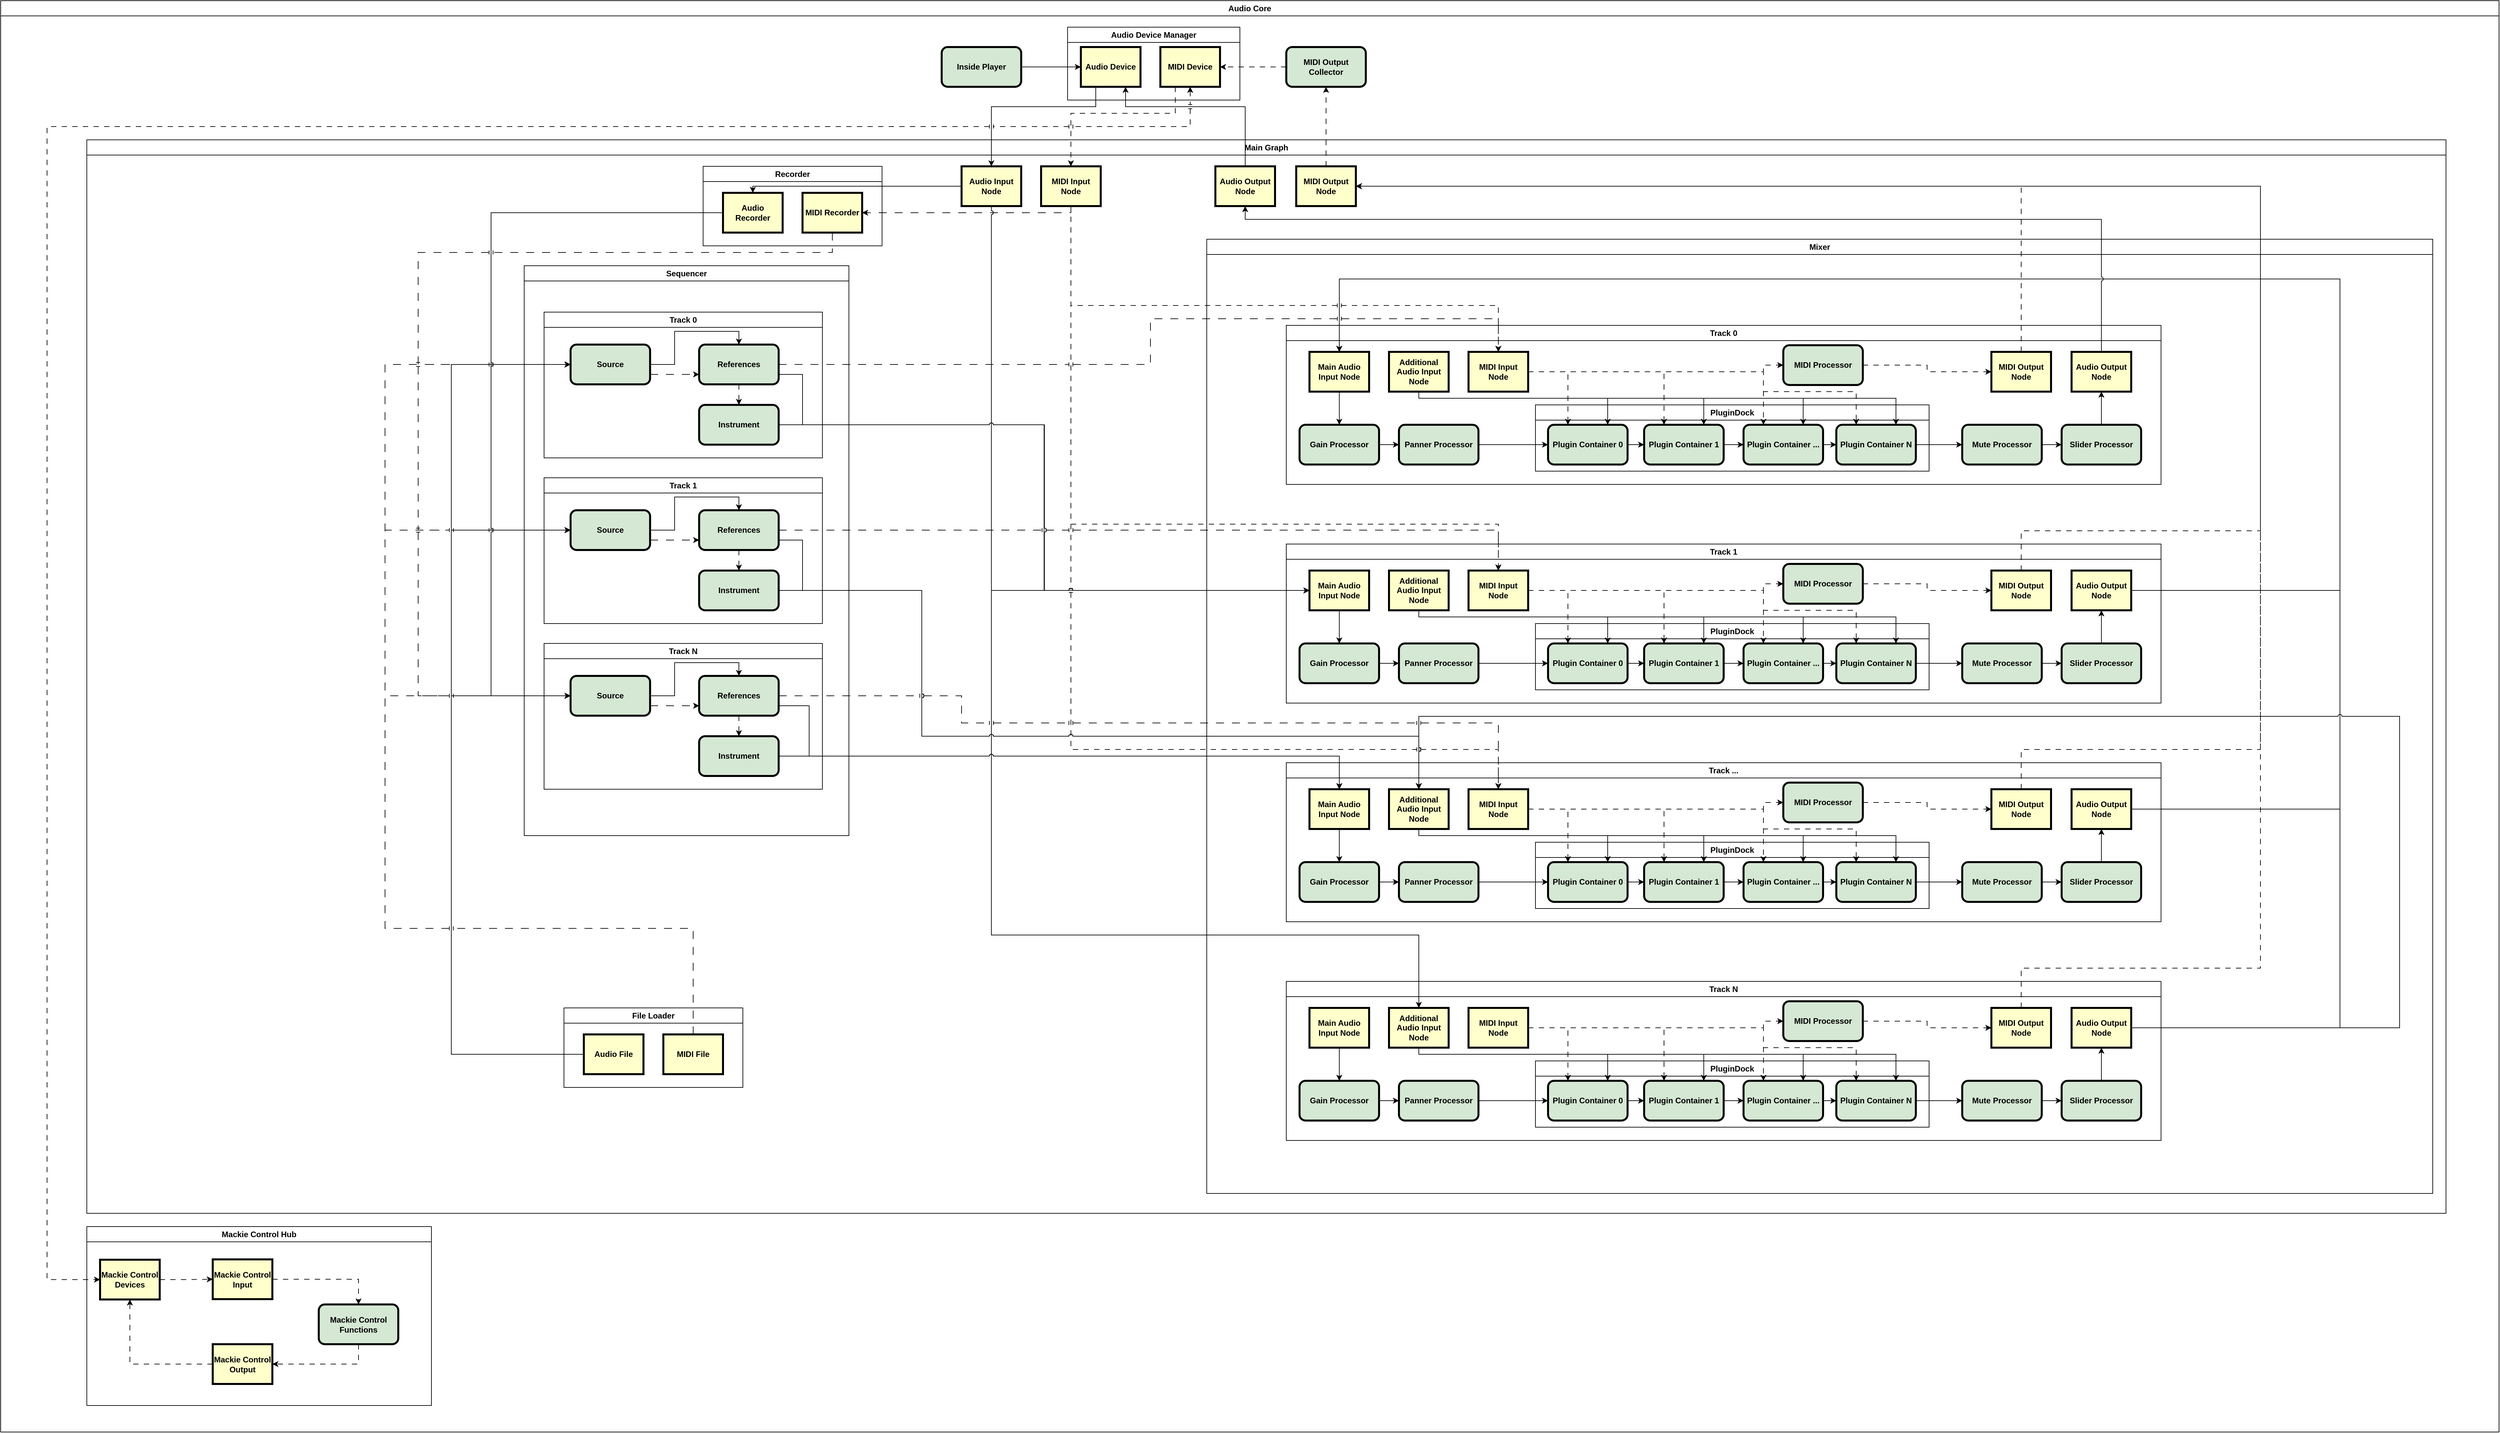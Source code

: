 <mxfile version="23.1.5" type="device">
  <diagram name="Page-1" id="c7558073-3199-34d8-9f00-42111426c3f3">
    <mxGraphModel dx="5923" dy="2090" grid="1" gridSize="10" guides="1" tooltips="0" connect="1" arrows="1" fold="1" page="1" pageScale="1" pageWidth="1169" pageHeight="827" background="none" math="0" shadow="0">
      <root>
        <mxCell id="0" />
        <mxCell id="1" parent="0" />
        <mxCell id="B831sHjpxB0_YLi8JM5m-102" value="Audio Core" style="swimlane;whiteSpace=wrap;html=1;" parent="1" vertex="1">
          <mxGeometry x="-1410" y="150" width="3770" height="2160" as="geometry" />
        </mxCell>
        <mxCell id="B831sHjpxB0_YLi8JM5m-99" value="Main Graph" style="swimlane;whiteSpace=wrap;html=1;" parent="B831sHjpxB0_YLi8JM5m-102" vertex="1">
          <mxGeometry x="130" y="210" width="3560" height="1620" as="geometry" />
        </mxCell>
        <mxCell id="AtWlIe7YsETMCQWezD30-1" value="Sequencer" style="swimlane;whiteSpace=wrap;html=1;" parent="B831sHjpxB0_YLi8JM5m-99" vertex="1">
          <mxGeometry x="660" y="190" width="490" height="860" as="geometry" />
        </mxCell>
        <mxCell id="AtWlIe7YsETMCQWezD30-7" value="Track 0" style="swimlane;whiteSpace=wrap;html=1;" parent="AtWlIe7YsETMCQWezD30-1" vertex="1">
          <mxGeometry x="30" y="70" width="420" height="220" as="geometry" />
        </mxCell>
        <mxCell id="SaHCoF11CytexbTxCCaV-13" style="edgeStyle=orthogonalEdgeStyle;rounded=0;orthogonalLoop=1;jettySize=auto;html=1;exitX=0.5;exitY=1;exitDx=0;exitDy=0;entryX=0.5;entryY=0;entryDx=0;entryDy=0;dashed=1;dashPattern=8 8;" edge="1" parent="AtWlIe7YsETMCQWezD30-7" source="AtWlIe7YsETMCQWezD30-8" target="SaHCoF11CytexbTxCCaV-12">
          <mxGeometry relative="1" as="geometry" />
        </mxCell>
        <mxCell id="AtWlIe7YsETMCQWezD30-8" value="References" style="rounded=1;whiteSpace=wrap;strokeWidth=3;fillColor=#d5e8d4;strokeColor=#000000;fontStyle=1" parent="AtWlIe7YsETMCQWezD30-7" vertex="1">
          <mxGeometry x="234" y="49" width="120" height="60" as="geometry" />
        </mxCell>
        <mxCell id="SaHCoF11CytexbTxCCaV-6" style="edgeStyle=orthogonalEdgeStyle;rounded=0;orthogonalLoop=1;jettySize=auto;html=1;entryX=0.5;entryY=0;entryDx=0;entryDy=0;" edge="1" parent="AtWlIe7YsETMCQWezD30-7" source="SaHCoF11CytexbTxCCaV-2" target="AtWlIe7YsETMCQWezD30-8">
          <mxGeometry relative="1" as="geometry" />
        </mxCell>
        <mxCell id="SaHCoF11CytexbTxCCaV-62" style="edgeStyle=orthogonalEdgeStyle;rounded=0;orthogonalLoop=1;jettySize=auto;html=1;exitX=1;exitY=0.75;exitDx=0;exitDy=0;entryX=0;entryY=0.75;entryDx=0;entryDy=0;dashed=1;dashPattern=12 12;" edge="1" parent="AtWlIe7YsETMCQWezD30-7" source="SaHCoF11CytexbTxCCaV-2" target="AtWlIe7YsETMCQWezD30-8">
          <mxGeometry relative="1" as="geometry" />
        </mxCell>
        <mxCell id="SaHCoF11CytexbTxCCaV-2" value="Source" style="rounded=1;whiteSpace=wrap;strokeWidth=3;fillColor=#d5e8d4;strokeColor=#000000;fontStyle=1" vertex="1" parent="AtWlIe7YsETMCQWezD30-7">
          <mxGeometry x="40" y="49" width="120" height="60" as="geometry" />
        </mxCell>
        <mxCell id="SaHCoF11CytexbTxCCaV-12" value="Instrument" style="rounded=1;whiteSpace=wrap;strokeWidth=3;fillColor=#d5e8d4;strokeColor=#000000;fontStyle=1" vertex="1" parent="AtWlIe7YsETMCQWezD30-7">
          <mxGeometry x="234" y="140" width="120" height="60" as="geometry" />
        </mxCell>
        <mxCell id="SaHCoF11CytexbTxCCaV-14" value="Track 1" style="swimlane;whiteSpace=wrap;html=1;" vertex="1" parent="AtWlIe7YsETMCQWezD30-1">
          <mxGeometry x="30" y="320" width="420" height="220" as="geometry" />
        </mxCell>
        <mxCell id="SaHCoF11CytexbTxCCaV-15" style="edgeStyle=orthogonalEdgeStyle;rounded=0;orthogonalLoop=1;jettySize=auto;html=1;exitX=0.5;exitY=1;exitDx=0;exitDy=0;entryX=0.5;entryY=0;entryDx=0;entryDy=0;dashed=1;dashPattern=8 8;" edge="1" parent="SaHCoF11CytexbTxCCaV-14" source="SaHCoF11CytexbTxCCaV-16" target="SaHCoF11CytexbTxCCaV-25">
          <mxGeometry relative="1" as="geometry" />
        </mxCell>
        <mxCell id="SaHCoF11CytexbTxCCaV-16" value="References" style="rounded=1;whiteSpace=wrap;strokeWidth=3;fillColor=#d5e8d4;strokeColor=#000000;fontStyle=1" vertex="1" parent="SaHCoF11CytexbTxCCaV-14">
          <mxGeometry x="234" y="49" width="120" height="60" as="geometry" />
        </mxCell>
        <mxCell id="SaHCoF11CytexbTxCCaV-20" style="edgeStyle=orthogonalEdgeStyle;rounded=0;orthogonalLoop=1;jettySize=auto;html=1;entryX=0.5;entryY=0;entryDx=0;entryDy=0;" edge="1" parent="SaHCoF11CytexbTxCCaV-14" source="SaHCoF11CytexbTxCCaV-24" target="SaHCoF11CytexbTxCCaV-16">
          <mxGeometry relative="1" as="geometry" />
        </mxCell>
        <mxCell id="SaHCoF11CytexbTxCCaV-63" style="edgeStyle=orthogonalEdgeStyle;rounded=0;orthogonalLoop=1;jettySize=auto;html=1;exitX=1;exitY=0.75;exitDx=0;exitDy=0;entryX=0;entryY=0.75;entryDx=0;entryDy=0;dashed=1;dashPattern=12 12;" edge="1" parent="SaHCoF11CytexbTxCCaV-14" source="SaHCoF11CytexbTxCCaV-24" target="SaHCoF11CytexbTxCCaV-16">
          <mxGeometry relative="1" as="geometry" />
        </mxCell>
        <mxCell id="SaHCoF11CytexbTxCCaV-24" value="Source" style="rounded=1;whiteSpace=wrap;strokeWidth=3;fillColor=#d5e8d4;strokeColor=#000000;fontStyle=1" vertex="1" parent="SaHCoF11CytexbTxCCaV-14">
          <mxGeometry x="40" y="49" width="120" height="60" as="geometry" />
        </mxCell>
        <mxCell id="SaHCoF11CytexbTxCCaV-25" value="Instrument" style="rounded=1;whiteSpace=wrap;strokeWidth=3;fillColor=#d5e8d4;strokeColor=#000000;fontStyle=1" vertex="1" parent="SaHCoF11CytexbTxCCaV-14">
          <mxGeometry x="234" y="140" width="120" height="60" as="geometry" />
        </mxCell>
        <mxCell id="SaHCoF11CytexbTxCCaV-26" value="Track N" style="swimlane;whiteSpace=wrap;html=1;" vertex="1" parent="AtWlIe7YsETMCQWezD30-1">
          <mxGeometry x="30" y="570" width="420" height="220" as="geometry" />
        </mxCell>
        <mxCell id="SaHCoF11CytexbTxCCaV-27" style="edgeStyle=orthogonalEdgeStyle;rounded=0;orthogonalLoop=1;jettySize=auto;html=1;exitX=0.5;exitY=1;exitDx=0;exitDy=0;entryX=0.5;entryY=0;entryDx=0;entryDy=0;dashed=1;dashPattern=8 8;" edge="1" parent="SaHCoF11CytexbTxCCaV-26" source="SaHCoF11CytexbTxCCaV-28" target="SaHCoF11CytexbTxCCaV-37">
          <mxGeometry relative="1" as="geometry" />
        </mxCell>
        <mxCell id="SaHCoF11CytexbTxCCaV-28" value="References" style="rounded=1;whiteSpace=wrap;strokeWidth=3;fillColor=#d5e8d4;strokeColor=#000000;fontStyle=1" vertex="1" parent="SaHCoF11CytexbTxCCaV-26">
          <mxGeometry x="234" y="49" width="120" height="60" as="geometry" />
        </mxCell>
        <mxCell id="SaHCoF11CytexbTxCCaV-32" style="edgeStyle=orthogonalEdgeStyle;rounded=0;orthogonalLoop=1;jettySize=auto;html=1;entryX=0.5;entryY=0;entryDx=0;entryDy=0;" edge="1" parent="SaHCoF11CytexbTxCCaV-26" source="SaHCoF11CytexbTxCCaV-36" target="SaHCoF11CytexbTxCCaV-28">
          <mxGeometry relative="1" as="geometry" />
        </mxCell>
        <mxCell id="SaHCoF11CytexbTxCCaV-64" style="edgeStyle=orthogonalEdgeStyle;rounded=0;orthogonalLoop=1;jettySize=auto;html=1;exitX=1;exitY=0.75;exitDx=0;exitDy=0;entryX=0;entryY=0.75;entryDx=0;entryDy=0;dashed=1;dashPattern=12 12;" edge="1" parent="SaHCoF11CytexbTxCCaV-26" source="SaHCoF11CytexbTxCCaV-36" target="SaHCoF11CytexbTxCCaV-28">
          <mxGeometry relative="1" as="geometry" />
        </mxCell>
        <mxCell id="SaHCoF11CytexbTxCCaV-36" value="Source" style="rounded=1;whiteSpace=wrap;strokeWidth=3;fillColor=#d5e8d4;strokeColor=#000000;fontStyle=1" vertex="1" parent="SaHCoF11CytexbTxCCaV-26">
          <mxGeometry x="40" y="49" width="120" height="60" as="geometry" />
        </mxCell>
        <mxCell id="SaHCoF11CytexbTxCCaV-37" value="Instrument" style="rounded=1;whiteSpace=wrap;strokeWidth=3;fillColor=#d5e8d4;strokeColor=#000000;fontStyle=1" vertex="1" parent="SaHCoF11CytexbTxCCaV-26">
          <mxGeometry x="234" y="140" width="120" height="60" as="geometry" />
        </mxCell>
        <mxCell id="AtWlIe7YsETMCQWezD30-74" value="File Loader" style="swimlane;whiteSpace=wrap;html=1;" parent="B831sHjpxB0_YLi8JM5m-99" vertex="1">
          <mxGeometry x="720" y="1310" width="270" height="120" as="geometry" />
        </mxCell>
        <mxCell id="AtWlIe7YsETMCQWezD30-75" value="Audio File" style="whiteSpace=wrap;align=center;verticalAlign=middle;fontStyle=1;strokeWidth=3;fillColor=#FFFFCC" parent="AtWlIe7YsETMCQWezD30-74" vertex="1">
          <mxGeometry x="30" y="40" width="90" height="60" as="geometry" />
        </mxCell>
        <mxCell id="AtWlIe7YsETMCQWezD30-76" value="MIDI File" style="whiteSpace=wrap;align=center;verticalAlign=middle;fontStyle=1;strokeWidth=3;fillColor=#FFFFCC" parent="AtWlIe7YsETMCQWezD30-74" vertex="1">
          <mxGeometry x="150" y="40" width="90" height="60" as="geometry" />
        </mxCell>
        <mxCell id="SaHCoF11CytexbTxCCaV-58" style="edgeStyle=orthogonalEdgeStyle;rounded=0;orthogonalLoop=1;jettySize=auto;html=1;entryX=0.5;entryY=0;entryDx=0;entryDy=0;" edge="1" parent="B831sHjpxB0_YLi8JM5m-99" source="B831sHjpxB0_YLi8JM5m-100" target="SaHCoF11CytexbTxCCaV-4">
          <mxGeometry relative="1" as="geometry">
            <Array as="points">
              <mxPoint x="1005" y="70" />
            </Array>
          </mxGeometry>
        </mxCell>
        <mxCell id="B831sHjpxB0_YLi8JM5m-100" value="Audio Input Node" style="whiteSpace=wrap;align=center;verticalAlign=middle;fontStyle=1;strokeWidth=3;fillColor=#FFFFCC" parent="B831sHjpxB0_YLi8JM5m-99" vertex="1">
          <mxGeometry x="1320" y="40" width="90" height="60" as="geometry" />
        </mxCell>
        <mxCell id="SaHCoF11CytexbTxCCaV-11" style="edgeStyle=orthogonalEdgeStyle;rounded=0;orthogonalLoop=1;jettySize=auto;html=1;entryX=1;entryY=0.5;entryDx=0;entryDy=0;dashed=1;dashPattern=12 12;jumpStyle=line;" edge="1" parent="B831sHjpxB0_YLi8JM5m-99" source="B831sHjpxB0_YLi8JM5m-101" target="SaHCoF11CytexbTxCCaV-5">
          <mxGeometry relative="1" as="geometry">
            <Array as="points">
              <mxPoint x="1485" y="110" />
              <mxPoint x="1170" y="110" />
            </Array>
          </mxGeometry>
        </mxCell>
        <mxCell id="B831sHjpxB0_YLi8JM5m-101" value="MIDI Input Node" style="whiteSpace=wrap;align=center;verticalAlign=middle;fontStyle=1;strokeWidth=3;fillColor=#FFFFCC" parent="B831sHjpxB0_YLi8JM5m-99" vertex="1">
          <mxGeometry x="1440" y="40" width="90" height="60" as="geometry" />
        </mxCell>
        <mxCell id="B831sHjpxB0_YLi8JM5m-108" value="Audio Output Node" style="whiteSpace=wrap;align=center;verticalAlign=middle;fontStyle=1;strokeWidth=3;fillColor=#FFFFCC" parent="B831sHjpxB0_YLi8JM5m-99" vertex="1">
          <mxGeometry x="1703" y="40" width="90" height="60" as="geometry" />
        </mxCell>
        <mxCell id="B831sHjpxB0_YLi8JM5m-184" value="MIDI Output Node" style="whiteSpace=wrap;align=center;verticalAlign=middle;fontStyle=1;strokeWidth=3;fillColor=#FFFFCC" parent="B831sHjpxB0_YLi8JM5m-99" vertex="1">
          <mxGeometry x="1825" y="40" width="90" height="60" as="geometry" />
        </mxCell>
        <mxCell id="SaHCoF11CytexbTxCCaV-3" value="Recorder" style="swimlane;whiteSpace=wrap;html=1;" vertex="1" parent="B831sHjpxB0_YLi8JM5m-99">
          <mxGeometry x="930" y="40" width="270" height="120" as="geometry" />
        </mxCell>
        <mxCell id="SaHCoF11CytexbTxCCaV-4" value="Audio Recorder" style="whiteSpace=wrap;align=center;verticalAlign=middle;fontStyle=1;strokeWidth=3;fillColor=#FFFFCC" vertex="1" parent="SaHCoF11CytexbTxCCaV-3">
          <mxGeometry x="30" y="40" width="90" height="60" as="geometry" />
        </mxCell>
        <mxCell id="SaHCoF11CytexbTxCCaV-5" value="MIDI Recorder" style="whiteSpace=wrap;align=center;verticalAlign=middle;fontStyle=1;strokeWidth=3;fillColor=#FFFFCC" vertex="1" parent="SaHCoF11CytexbTxCCaV-3">
          <mxGeometry x="150" y="40" width="90" height="60" as="geometry" />
        </mxCell>
        <mxCell id="SaHCoF11CytexbTxCCaV-38" style="edgeStyle=orthogonalEdgeStyle;rounded=0;orthogonalLoop=1;jettySize=auto;html=1;entryX=0;entryY=0.5;entryDx=0;entryDy=0;" edge="1" parent="B831sHjpxB0_YLi8JM5m-99" source="AtWlIe7YsETMCQWezD30-75" target="SaHCoF11CytexbTxCCaV-2">
          <mxGeometry relative="1" as="geometry">
            <Array as="points">
              <mxPoint x="550" y="1380" />
              <mxPoint x="550" y="339" />
            </Array>
          </mxGeometry>
        </mxCell>
        <mxCell id="SaHCoF11CytexbTxCCaV-39" style="edgeStyle=orthogonalEdgeStyle;rounded=0;orthogonalLoop=1;jettySize=auto;html=1;entryX=0;entryY=0.5;entryDx=0;entryDy=0;" edge="1" parent="B831sHjpxB0_YLi8JM5m-99" source="AtWlIe7YsETMCQWezD30-75" target="SaHCoF11CytexbTxCCaV-24">
          <mxGeometry relative="1" as="geometry">
            <Array as="points">
              <mxPoint x="550" y="1380" />
              <mxPoint x="550" y="589" />
            </Array>
          </mxGeometry>
        </mxCell>
        <mxCell id="SaHCoF11CytexbTxCCaV-40" style="edgeStyle=orthogonalEdgeStyle;rounded=0;orthogonalLoop=1;jettySize=auto;html=1;entryX=0;entryY=0.5;entryDx=0;entryDy=0;" edge="1" parent="B831sHjpxB0_YLi8JM5m-99" source="AtWlIe7YsETMCQWezD30-75" target="SaHCoF11CytexbTxCCaV-36">
          <mxGeometry relative="1" as="geometry">
            <Array as="points">
              <mxPoint x="550" y="1380" />
              <mxPoint x="550" y="839" />
            </Array>
          </mxGeometry>
        </mxCell>
        <mxCell id="SaHCoF11CytexbTxCCaV-41" style="edgeStyle=orthogonalEdgeStyle;rounded=0;orthogonalLoop=1;jettySize=auto;html=1;entryX=0;entryY=0.5;entryDx=0;entryDy=0;dashed=1;dashPattern=12 12;jumpStyle=line;" edge="1" parent="B831sHjpxB0_YLi8JM5m-99" source="AtWlIe7YsETMCQWezD30-76" target="SaHCoF11CytexbTxCCaV-2">
          <mxGeometry relative="1" as="geometry">
            <Array as="points">
              <mxPoint x="915" y="1190" />
              <mxPoint x="450" y="1190" />
              <mxPoint x="450" y="339" />
            </Array>
          </mxGeometry>
        </mxCell>
        <mxCell id="SaHCoF11CytexbTxCCaV-42" style="edgeStyle=orthogonalEdgeStyle;rounded=0;orthogonalLoop=1;jettySize=auto;html=1;exitX=0.5;exitY=0;exitDx=0;exitDy=0;entryX=0;entryY=0.5;entryDx=0;entryDy=0;dashed=1;dashPattern=12 12;jumpStyle=line;" edge="1" parent="B831sHjpxB0_YLi8JM5m-99" source="AtWlIe7YsETMCQWezD30-76" target="SaHCoF11CytexbTxCCaV-24">
          <mxGeometry relative="1" as="geometry">
            <Array as="points">
              <mxPoint x="915" y="1190" />
              <mxPoint x="450" y="1190" />
              <mxPoint x="450" y="589" />
            </Array>
          </mxGeometry>
        </mxCell>
        <mxCell id="SaHCoF11CytexbTxCCaV-43" style="edgeStyle=orthogonalEdgeStyle;rounded=0;orthogonalLoop=1;jettySize=auto;html=1;exitX=0.5;exitY=0;exitDx=0;exitDy=0;entryX=0;entryY=0.5;entryDx=0;entryDy=0;dashed=1;dashPattern=12 12;jumpStyle=line;" edge="1" parent="B831sHjpxB0_YLi8JM5m-99" source="AtWlIe7YsETMCQWezD30-76" target="SaHCoF11CytexbTxCCaV-36">
          <mxGeometry relative="1" as="geometry">
            <Array as="points">
              <mxPoint x="915" y="1190" />
              <mxPoint x="450" y="1190" />
              <mxPoint x="450" y="839" />
            </Array>
          </mxGeometry>
        </mxCell>
        <mxCell id="SaHCoF11CytexbTxCCaV-44" style="edgeStyle=orthogonalEdgeStyle;rounded=0;orthogonalLoop=1;jettySize=auto;html=1;exitX=0;exitY=0.5;exitDx=0;exitDy=0;entryX=0;entryY=0.5;entryDx=0;entryDy=0;" edge="1" parent="B831sHjpxB0_YLi8JM5m-99" source="SaHCoF11CytexbTxCCaV-4" target="SaHCoF11CytexbTxCCaV-2">
          <mxGeometry relative="1" as="geometry">
            <Array as="points">
              <mxPoint x="610" y="110" />
              <mxPoint x="610" y="339" />
            </Array>
          </mxGeometry>
        </mxCell>
        <mxCell id="SaHCoF11CytexbTxCCaV-45" style="edgeStyle=orthogonalEdgeStyle;rounded=0;orthogonalLoop=1;jettySize=auto;html=1;exitX=0;exitY=0.5;exitDx=0;exitDy=0;entryX=0;entryY=0.5;entryDx=0;entryDy=0;jumpStyle=arc;" edge="1" parent="B831sHjpxB0_YLi8JM5m-99" source="SaHCoF11CytexbTxCCaV-4" target="SaHCoF11CytexbTxCCaV-24">
          <mxGeometry relative="1" as="geometry">
            <Array as="points">
              <mxPoint x="610" y="110" />
              <mxPoint x="610" y="589" />
            </Array>
          </mxGeometry>
        </mxCell>
        <mxCell id="SaHCoF11CytexbTxCCaV-47" style="edgeStyle=orthogonalEdgeStyle;rounded=0;orthogonalLoop=1;jettySize=auto;html=1;exitX=0;exitY=0.5;exitDx=0;exitDy=0;entryX=0;entryY=0.5;entryDx=0;entryDy=0;jumpStyle=arc;" edge="1" parent="B831sHjpxB0_YLi8JM5m-99" source="SaHCoF11CytexbTxCCaV-4" target="SaHCoF11CytexbTxCCaV-36">
          <mxGeometry relative="1" as="geometry">
            <Array as="points">
              <mxPoint x="610" y="110" />
              <mxPoint x="610" y="839" />
            </Array>
          </mxGeometry>
        </mxCell>
        <mxCell id="SaHCoF11CytexbTxCCaV-48" style="edgeStyle=orthogonalEdgeStyle;rounded=0;orthogonalLoop=1;jettySize=auto;html=1;exitX=0.5;exitY=1;exitDx=0;exitDy=0;entryX=0;entryY=0.5;entryDx=0;entryDy=0;dashed=1;dashPattern=12 12;jumpStyle=line;" edge="1" parent="B831sHjpxB0_YLi8JM5m-99" source="SaHCoF11CytexbTxCCaV-5" target="SaHCoF11CytexbTxCCaV-2">
          <mxGeometry relative="1" as="geometry">
            <Array as="points">
              <mxPoint x="1125" y="170" />
              <mxPoint x="500" y="170" />
              <mxPoint x="500" y="339" />
            </Array>
          </mxGeometry>
        </mxCell>
        <mxCell id="SaHCoF11CytexbTxCCaV-49" style="edgeStyle=orthogonalEdgeStyle;rounded=0;orthogonalLoop=1;jettySize=auto;html=1;exitX=0.5;exitY=1;exitDx=0;exitDy=0;entryX=0;entryY=0.5;entryDx=0;entryDy=0;dashed=1;dashPattern=12 12;jumpStyle=line;" edge="1" parent="B831sHjpxB0_YLi8JM5m-99" source="SaHCoF11CytexbTxCCaV-5" target="SaHCoF11CytexbTxCCaV-24">
          <mxGeometry relative="1" as="geometry">
            <Array as="points">
              <mxPoint x="1125" y="170" />
              <mxPoint x="500" y="170" />
              <mxPoint x="500" y="589" />
            </Array>
          </mxGeometry>
        </mxCell>
        <mxCell id="SaHCoF11CytexbTxCCaV-50" style="edgeStyle=orthogonalEdgeStyle;rounded=0;orthogonalLoop=1;jettySize=auto;html=1;exitX=0.5;exitY=1;exitDx=0;exitDy=0;entryX=0;entryY=0.5;entryDx=0;entryDy=0;dashed=1;dashPattern=12 12;jumpStyle=line;" edge="1" parent="B831sHjpxB0_YLi8JM5m-99" source="SaHCoF11CytexbTxCCaV-5" target="SaHCoF11CytexbTxCCaV-36">
          <mxGeometry relative="1" as="geometry">
            <Array as="points">
              <mxPoint x="1125" y="170" />
              <mxPoint x="500" y="170" />
              <mxPoint x="500" y="839" />
            </Array>
          </mxGeometry>
        </mxCell>
        <mxCell id="B831sHjpxB0_YLi8JM5m-326" style="edgeStyle=orthogonalEdgeStyle;rounded=0;orthogonalLoop=1;jettySize=auto;html=1;entryX=0;entryY=0.5;entryDx=0;entryDy=0;jumpStyle=arc;" parent="B831sHjpxB0_YLi8JM5m-102" source="B831sHjpxB0_YLi8JM5m-100" target="B831sHjpxB0_YLi8JM5m-188" edge="1">
          <mxGeometry relative="1" as="geometry">
            <Array as="points">
              <mxPoint x="1495" y="890" />
            </Array>
          </mxGeometry>
        </mxCell>
        <mxCell id="B831sHjpxB0_YLi8JM5m-116" value="Mixer" style="swimlane;whiteSpace=wrap;html=1;" parent="B831sHjpxB0_YLi8JM5m-102" vertex="1">
          <mxGeometry x="1820" y="360" width="1850" height="1440" as="geometry" />
        </mxCell>
        <mxCell id="B831sHjpxB0_YLi8JM5m-129" value="Track 0" style="swimlane;whiteSpace=wrap;html=1;" parent="B831sHjpxB0_YLi8JM5m-116" vertex="1">
          <mxGeometry x="120" y="130" width="1320" height="240" as="geometry" />
        </mxCell>
        <mxCell id="B831sHjpxB0_YLi8JM5m-155" style="edgeStyle=orthogonalEdgeStyle;rounded=0;orthogonalLoop=1;jettySize=auto;html=1;entryX=0.5;entryY=0;entryDx=0;entryDy=0;" parent="B831sHjpxB0_YLi8JM5m-129" source="B831sHjpxB0_YLi8JM5m-130" target="B831sHjpxB0_YLi8JM5m-137" edge="1">
          <mxGeometry relative="1" as="geometry" />
        </mxCell>
        <mxCell id="B831sHjpxB0_YLi8JM5m-130" value="Main Audio Input Node" style="whiteSpace=wrap;align=center;verticalAlign=middle;fontStyle=1;strokeWidth=3;fillColor=#FFFFCC" parent="B831sHjpxB0_YLi8JM5m-129" vertex="1">
          <mxGeometry x="35" y="40" width="90" height="60" as="geometry" />
        </mxCell>
        <mxCell id="B831sHjpxB0_YLi8JM5m-169" style="edgeStyle=orthogonalEdgeStyle;rounded=0;orthogonalLoop=1;jettySize=auto;html=1;entryX=0;entryY=0.5;entryDx=0;entryDy=0;dashed=1;dashPattern=8 8;" parent="B831sHjpxB0_YLi8JM5m-129" source="B831sHjpxB0_YLi8JM5m-131" target="B831sHjpxB0_YLi8JM5m-168" edge="1">
          <mxGeometry relative="1" as="geometry">
            <Array as="points">
              <mxPoint x="720" y="70" />
              <mxPoint x="720" y="60" />
            </Array>
          </mxGeometry>
        </mxCell>
        <mxCell id="B831sHjpxB0_YLi8JM5m-131" value="MIDI Input Node" style="whiteSpace=wrap;align=center;verticalAlign=middle;fontStyle=1;strokeWidth=3;fillColor=#FFFFCC" parent="B831sHjpxB0_YLi8JM5m-129" vertex="1">
          <mxGeometry x="275" y="40" width="90" height="60" as="geometry" />
        </mxCell>
        <mxCell id="B831sHjpxB0_YLi8JM5m-132" value="Audio Output Node" style="whiteSpace=wrap;align=center;verticalAlign=middle;fontStyle=1;strokeWidth=3;fillColor=#FFFFCC" parent="B831sHjpxB0_YLi8JM5m-129" vertex="1">
          <mxGeometry x="1185" y="40" width="90" height="60" as="geometry" />
        </mxCell>
        <mxCell id="B831sHjpxB0_YLi8JM5m-133" value="MIDI Output Node" style="whiteSpace=wrap;align=center;verticalAlign=middle;fontStyle=1;strokeWidth=3;fillColor=#FFFFCC" parent="B831sHjpxB0_YLi8JM5m-129" vertex="1">
          <mxGeometry x="1064" y="40" width="90" height="60" as="geometry" />
        </mxCell>
        <mxCell id="B831sHjpxB0_YLi8JM5m-134" value="Additional Audio Input Node" style="whiteSpace=wrap;align=center;verticalAlign=middle;fontStyle=1;strokeWidth=3;fillColor=#FFFFCC" parent="B831sHjpxB0_YLi8JM5m-129" vertex="1">
          <mxGeometry x="155" y="40" width="90" height="60" as="geometry" />
        </mxCell>
        <mxCell id="B831sHjpxB0_YLi8JM5m-156" style="edgeStyle=orthogonalEdgeStyle;rounded=0;orthogonalLoop=1;jettySize=auto;html=1;entryX=0;entryY=0.5;entryDx=0;entryDy=0;" parent="B831sHjpxB0_YLi8JM5m-129" source="B831sHjpxB0_YLi8JM5m-137" target="B831sHjpxB0_YLi8JM5m-148" edge="1">
          <mxGeometry relative="1" as="geometry" />
        </mxCell>
        <mxCell id="B831sHjpxB0_YLi8JM5m-137" value="Gain Processor" style="rounded=1;whiteSpace=wrap;strokeWidth=3;fillColor=#d5e8d4;strokeColor=#000000;fontStyle=1" parent="B831sHjpxB0_YLi8JM5m-129" vertex="1">
          <mxGeometry x="20" y="150" width="120" height="60" as="geometry" />
        </mxCell>
        <mxCell id="B831sHjpxB0_YLi8JM5m-179" style="edgeStyle=orthogonalEdgeStyle;rounded=0;orthogonalLoop=1;jettySize=auto;html=1;entryX=0.5;entryY=1;entryDx=0;entryDy=0;" parent="B831sHjpxB0_YLi8JM5m-129" source="B831sHjpxB0_YLi8JM5m-139" target="B831sHjpxB0_YLi8JM5m-132" edge="1">
          <mxGeometry relative="1" as="geometry" />
        </mxCell>
        <mxCell id="B831sHjpxB0_YLi8JM5m-139" value="Slider Processor" style="rounded=1;whiteSpace=wrap;strokeWidth=3;fillColor=#d5e8d4;strokeColor=#000000;fontStyle=1" parent="B831sHjpxB0_YLi8JM5m-129" vertex="1">
          <mxGeometry x="1170" y="150" width="120" height="60" as="geometry" />
        </mxCell>
        <mxCell id="B831sHjpxB0_YLi8JM5m-157" style="edgeStyle=orthogonalEdgeStyle;rounded=0;orthogonalLoop=1;jettySize=auto;html=1;entryX=0;entryY=0.5;entryDx=0;entryDy=0;" parent="B831sHjpxB0_YLi8JM5m-129" source="B831sHjpxB0_YLi8JM5m-148" target="B831sHjpxB0_YLi8JM5m-151" edge="1">
          <mxGeometry relative="1" as="geometry" />
        </mxCell>
        <mxCell id="B831sHjpxB0_YLi8JM5m-148" value="Panner Processor" style="rounded=1;whiteSpace=wrap;strokeWidth=3;fillColor=#d5e8d4;strokeColor=#000000;fontStyle=1" parent="B831sHjpxB0_YLi8JM5m-129" vertex="1">
          <mxGeometry x="170" y="150" width="120" height="60" as="geometry" />
        </mxCell>
        <mxCell id="B831sHjpxB0_YLi8JM5m-162" style="edgeStyle=orthogonalEdgeStyle;rounded=0;orthogonalLoop=1;jettySize=auto;html=1;entryX=0;entryY=0.5;entryDx=0;entryDy=0;" parent="B831sHjpxB0_YLi8JM5m-129" source="B831sHjpxB0_YLi8JM5m-149" target="B831sHjpxB0_YLi8JM5m-139" edge="1">
          <mxGeometry relative="1" as="geometry" />
        </mxCell>
        <mxCell id="B831sHjpxB0_YLi8JM5m-149" value="Mute Processor" style="rounded=1;whiteSpace=wrap;strokeWidth=3;fillColor=#d5e8d4;strokeColor=#000000;fontStyle=1" parent="B831sHjpxB0_YLi8JM5m-129" vertex="1">
          <mxGeometry x="1020" y="150" width="120" height="60" as="geometry" />
        </mxCell>
        <mxCell id="B831sHjpxB0_YLi8JM5m-150" value="PluginDock" style="swimlane;whiteSpace=wrap;html=1;" parent="B831sHjpxB0_YLi8JM5m-129" vertex="1">
          <mxGeometry x="376" y="120" width="594" height="100" as="geometry" />
        </mxCell>
        <mxCell id="B831sHjpxB0_YLi8JM5m-158" style="edgeStyle=orthogonalEdgeStyle;rounded=0;orthogonalLoop=1;jettySize=auto;html=1;entryX=0;entryY=0.5;entryDx=0;entryDy=0;" parent="B831sHjpxB0_YLi8JM5m-150" source="B831sHjpxB0_YLi8JM5m-151" target="B831sHjpxB0_YLi8JM5m-153" edge="1">
          <mxGeometry relative="1" as="geometry" />
        </mxCell>
        <mxCell id="B831sHjpxB0_YLi8JM5m-151" value="Plugin Container 0" style="rounded=1;whiteSpace=wrap;strokeWidth=3;fillColor=#d5e8d4;strokeColor=#000000;fontStyle=1" parent="B831sHjpxB0_YLi8JM5m-150" vertex="1">
          <mxGeometry x="19" y="30" width="120" height="60" as="geometry" />
        </mxCell>
        <mxCell id="B831sHjpxB0_YLi8JM5m-152" value="Plugin Container N" style="rounded=1;whiteSpace=wrap;strokeWidth=3;fillColor=#d5e8d4;strokeColor=#000000;fontStyle=1" parent="B831sHjpxB0_YLi8JM5m-150" vertex="1">
          <mxGeometry x="454" y="30" width="120" height="60" as="geometry" />
        </mxCell>
        <mxCell id="B831sHjpxB0_YLi8JM5m-159" style="edgeStyle=orthogonalEdgeStyle;rounded=0;orthogonalLoop=1;jettySize=auto;html=1;entryX=0;entryY=0.5;entryDx=0;entryDy=0;" parent="B831sHjpxB0_YLi8JM5m-150" source="B831sHjpxB0_YLi8JM5m-153" target="B831sHjpxB0_YLi8JM5m-154" edge="1">
          <mxGeometry relative="1" as="geometry" />
        </mxCell>
        <mxCell id="B831sHjpxB0_YLi8JM5m-153" value="Plugin Container 1" style="rounded=1;whiteSpace=wrap;strokeWidth=3;fillColor=#d5e8d4;strokeColor=#000000;fontStyle=1" parent="B831sHjpxB0_YLi8JM5m-150" vertex="1">
          <mxGeometry x="164" y="30" width="120" height="60" as="geometry" />
        </mxCell>
        <mxCell id="B831sHjpxB0_YLi8JM5m-160" style="edgeStyle=orthogonalEdgeStyle;rounded=0;orthogonalLoop=1;jettySize=auto;html=1;entryX=0;entryY=0.5;entryDx=0;entryDy=0;" parent="B831sHjpxB0_YLi8JM5m-150" source="B831sHjpxB0_YLi8JM5m-154" target="B831sHjpxB0_YLi8JM5m-152" edge="1">
          <mxGeometry relative="1" as="geometry" />
        </mxCell>
        <mxCell id="B831sHjpxB0_YLi8JM5m-154" value="Plugin Container ..." style="rounded=1;whiteSpace=wrap;strokeWidth=3;fillColor=#d5e8d4;strokeColor=#000000;fontStyle=1" parent="B831sHjpxB0_YLi8JM5m-150" vertex="1">
          <mxGeometry x="314" y="30" width="120" height="60" as="geometry" />
        </mxCell>
        <mxCell id="B831sHjpxB0_YLi8JM5m-161" style="edgeStyle=orthogonalEdgeStyle;rounded=0;orthogonalLoop=1;jettySize=auto;html=1;entryX=0;entryY=0.5;entryDx=0;entryDy=0;" parent="B831sHjpxB0_YLi8JM5m-129" source="B831sHjpxB0_YLi8JM5m-152" target="B831sHjpxB0_YLi8JM5m-149" edge="1">
          <mxGeometry relative="1" as="geometry" />
        </mxCell>
        <mxCell id="B831sHjpxB0_YLi8JM5m-182" style="edgeStyle=orthogonalEdgeStyle;rounded=0;orthogonalLoop=1;jettySize=auto;html=1;entryX=0;entryY=0.5;entryDx=0;entryDy=0;dashed=1;dashPattern=8 8;" parent="B831sHjpxB0_YLi8JM5m-129" source="B831sHjpxB0_YLi8JM5m-168" target="B831sHjpxB0_YLi8JM5m-133" edge="1">
          <mxGeometry relative="1" as="geometry" />
        </mxCell>
        <mxCell id="B831sHjpxB0_YLi8JM5m-168" value="MIDI Processor" style="rounded=1;whiteSpace=wrap;strokeWidth=3;fillColor=#d5e8d4;strokeColor=#000000;fontStyle=1" parent="B831sHjpxB0_YLi8JM5m-129" vertex="1">
          <mxGeometry x="750" y="30" width="120" height="60" as="geometry" />
        </mxCell>
        <mxCell id="B831sHjpxB0_YLi8JM5m-170" style="edgeStyle=orthogonalEdgeStyle;rounded=0;orthogonalLoop=1;jettySize=auto;html=1;entryX=0.75;entryY=0;entryDx=0;entryDy=0;exitX=0.5;exitY=1;exitDx=0;exitDy=0;" parent="B831sHjpxB0_YLi8JM5m-129" source="B831sHjpxB0_YLi8JM5m-134" target="B831sHjpxB0_YLi8JM5m-151" edge="1">
          <mxGeometry relative="1" as="geometry">
            <Array as="points">
              <mxPoint x="200" y="110" />
              <mxPoint x="485" y="110" />
            </Array>
          </mxGeometry>
        </mxCell>
        <mxCell id="B831sHjpxB0_YLi8JM5m-171" style="edgeStyle=orthogonalEdgeStyle;rounded=0;orthogonalLoop=1;jettySize=auto;html=1;entryX=0.75;entryY=0;entryDx=0;entryDy=0;exitX=0.5;exitY=1;exitDx=0;exitDy=0;" parent="B831sHjpxB0_YLi8JM5m-129" source="B831sHjpxB0_YLi8JM5m-134" target="B831sHjpxB0_YLi8JM5m-153" edge="1">
          <mxGeometry relative="1" as="geometry">
            <Array as="points">
              <mxPoint x="200" y="110" />
              <mxPoint x="630" y="110" />
            </Array>
          </mxGeometry>
        </mxCell>
        <mxCell id="B831sHjpxB0_YLi8JM5m-172" style="edgeStyle=orthogonalEdgeStyle;rounded=0;orthogonalLoop=1;jettySize=auto;html=1;entryX=0.75;entryY=0;entryDx=0;entryDy=0;exitX=0.5;exitY=1;exitDx=0;exitDy=0;" parent="B831sHjpxB0_YLi8JM5m-129" source="B831sHjpxB0_YLi8JM5m-134" target="B831sHjpxB0_YLi8JM5m-154" edge="1">
          <mxGeometry relative="1" as="geometry">
            <Array as="points">
              <mxPoint x="200" y="110" />
              <mxPoint x="780" y="110" />
            </Array>
          </mxGeometry>
        </mxCell>
        <mxCell id="B831sHjpxB0_YLi8JM5m-173" style="edgeStyle=orthogonalEdgeStyle;rounded=0;orthogonalLoop=1;jettySize=auto;html=1;entryX=0.75;entryY=0;entryDx=0;entryDy=0;exitX=0.5;exitY=1;exitDx=0;exitDy=0;" parent="B831sHjpxB0_YLi8JM5m-129" source="B831sHjpxB0_YLi8JM5m-134" target="B831sHjpxB0_YLi8JM5m-152" edge="1">
          <mxGeometry relative="1" as="geometry">
            <Array as="points">
              <mxPoint x="200" y="110" />
              <mxPoint x="920" y="110" />
            </Array>
          </mxGeometry>
        </mxCell>
        <mxCell id="B831sHjpxB0_YLi8JM5m-174" style="edgeStyle=orthogonalEdgeStyle;rounded=0;orthogonalLoop=1;jettySize=auto;html=1;entryX=0.25;entryY=0;entryDx=0;entryDy=0;dashed=1;dashPattern=8 8;" parent="B831sHjpxB0_YLi8JM5m-129" source="B831sHjpxB0_YLi8JM5m-131" target="B831sHjpxB0_YLi8JM5m-151" edge="1">
          <mxGeometry relative="1" as="geometry" />
        </mxCell>
        <mxCell id="B831sHjpxB0_YLi8JM5m-175" style="edgeStyle=orthogonalEdgeStyle;rounded=0;orthogonalLoop=1;jettySize=auto;html=1;entryX=0.25;entryY=0;entryDx=0;entryDy=0;dashed=1;dashPattern=8 8;" parent="B831sHjpxB0_YLi8JM5m-129" source="B831sHjpxB0_YLi8JM5m-131" target="B831sHjpxB0_YLi8JM5m-153" edge="1">
          <mxGeometry relative="1" as="geometry" />
        </mxCell>
        <mxCell id="B831sHjpxB0_YLi8JM5m-176" style="edgeStyle=orthogonalEdgeStyle;rounded=0;orthogonalLoop=1;jettySize=auto;html=1;entryX=0.25;entryY=0;entryDx=0;entryDy=0;dashed=1;dashPattern=8 8;" parent="B831sHjpxB0_YLi8JM5m-129" source="B831sHjpxB0_YLi8JM5m-131" target="B831sHjpxB0_YLi8JM5m-154" edge="1">
          <mxGeometry relative="1" as="geometry" />
        </mxCell>
        <mxCell id="B831sHjpxB0_YLi8JM5m-180" style="edgeStyle=orthogonalEdgeStyle;rounded=0;orthogonalLoop=1;jettySize=auto;html=1;entryX=0.25;entryY=0;entryDx=0;entryDy=0;dashed=1;dashPattern=8 8;" parent="B831sHjpxB0_YLi8JM5m-129" source="B831sHjpxB0_YLi8JM5m-131" target="B831sHjpxB0_YLi8JM5m-152" edge="1">
          <mxGeometry relative="1" as="geometry">
            <Array as="points">
              <mxPoint x="720" y="70" />
              <mxPoint x="720" y="100" />
              <mxPoint x="860" y="100" />
            </Array>
          </mxGeometry>
        </mxCell>
        <mxCell id="B831sHjpxB0_YLi8JM5m-186" value="Track 1" style="swimlane;whiteSpace=wrap;html=1;" parent="B831sHjpxB0_YLi8JM5m-116" vertex="1">
          <mxGeometry x="120" y="460" width="1320" height="240" as="geometry" />
        </mxCell>
        <mxCell id="B831sHjpxB0_YLi8JM5m-187" style="edgeStyle=orthogonalEdgeStyle;rounded=0;orthogonalLoop=1;jettySize=auto;html=1;entryX=0.5;entryY=0;entryDx=0;entryDy=0;" parent="B831sHjpxB0_YLi8JM5m-186" source="B831sHjpxB0_YLi8JM5m-188" target="B831sHjpxB0_YLi8JM5m-195" edge="1">
          <mxGeometry relative="1" as="geometry" />
        </mxCell>
        <mxCell id="B831sHjpxB0_YLi8JM5m-188" value="Main Audio Input Node" style="whiteSpace=wrap;align=center;verticalAlign=middle;fontStyle=1;strokeWidth=3;fillColor=#FFFFCC" parent="B831sHjpxB0_YLi8JM5m-186" vertex="1">
          <mxGeometry x="35" y="40" width="90" height="60" as="geometry" />
        </mxCell>
        <mxCell id="B831sHjpxB0_YLi8JM5m-189" style="edgeStyle=orthogonalEdgeStyle;rounded=0;orthogonalLoop=1;jettySize=auto;html=1;entryX=0;entryY=0.5;entryDx=0;entryDy=0;dashed=1;dashPattern=8 8;" parent="B831sHjpxB0_YLi8JM5m-186" source="B831sHjpxB0_YLi8JM5m-190" target="B831sHjpxB0_YLi8JM5m-212" edge="1">
          <mxGeometry relative="1" as="geometry">
            <Array as="points">
              <mxPoint x="720" y="70" />
              <mxPoint x="720" y="60" />
            </Array>
          </mxGeometry>
        </mxCell>
        <mxCell id="B831sHjpxB0_YLi8JM5m-190" value="MIDI Input Node" style="whiteSpace=wrap;align=center;verticalAlign=middle;fontStyle=1;strokeWidth=3;fillColor=#FFFFCC" parent="B831sHjpxB0_YLi8JM5m-186" vertex="1">
          <mxGeometry x="275" y="40" width="90" height="60" as="geometry" />
        </mxCell>
        <mxCell id="B831sHjpxB0_YLi8JM5m-191" value="Audio Output Node" style="whiteSpace=wrap;align=center;verticalAlign=middle;fontStyle=1;strokeWidth=3;fillColor=#FFFFCC" parent="B831sHjpxB0_YLi8JM5m-186" vertex="1">
          <mxGeometry x="1185" y="40" width="90" height="60" as="geometry" />
        </mxCell>
        <mxCell id="B831sHjpxB0_YLi8JM5m-192" value="MIDI Output Node" style="whiteSpace=wrap;align=center;verticalAlign=middle;fontStyle=1;strokeWidth=3;fillColor=#FFFFCC" parent="B831sHjpxB0_YLi8JM5m-186" vertex="1">
          <mxGeometry x="1064" y="40" width="90" height="60" as="geometry" />
        </mxCell>
        <mxCell id="B831sHjpxB0_YLi8JM5m-193" value="Additional Audio Input Node" style="whiteSpace=wrap;align=center;verticalAlign=middle;fontStyle=1;strokeWidth=3;fillColor=#FFFFCC" parent="B831sHjpxB0_YLi8JM5m-186" vertex="1">
          <mxGeometry x="155" y="40" width="90" height="60" as="geometry" />
        </mxCell>
        <mxCell id="B831sHjpxB0_YLi8JM5m-194" style="edgeStyle=orthogonalEdgeStyle;rounded=0;orthogonalLoop=1;jettySize=auto;html=1;entryX=0;entryY=0.5;entryDx=0;entryDy=0;" parent="B831sHjpxB0_YLi8JM5m-186" source="B831sHjpxB0_YLi8JM5m-195" target="B831sHjpxB0_YLi8JM5m-199" edge="1">
          <mxGeometry relative="1" as="geometry" />
        </mxCell>
        <mxCell id="B831sHjpxB0_YLi8JM5m-195" value="Gain Processor" style="rounded=1;whiteSpace=wrap;strokeWidth=3;fillColor=#d5e8d4;strokeColor=#000000;fontStyle=1" parent="B831sHjpxB0_YLi8JM5m-186" vertex="1">
          <mxGeometry x="20" y="150" width="120" height="60" as="geometry" />
        </mxCell>
        <mxCell id="B831sHjpxB0_YLi8JM5m-196" style="edgeStyle=orthogonalEdgeStyle;rounded=0;orthogonalLoop=1;jettySize=auto;html=1;entryX=0.5;entryY=1;entryDx=0;entryDy=0;" parent="B831sHjpxB0_YLi8JM5m-186" source="B831sHjpxB0_YLi8JM5m-197" target="B831sHjpxB0_YLi8JM5m-191" edge="1">
          <mxGeometry relative="1" as="geometry" />
        </mxCell>
        <mxCell id="B831sHjpxB0_YLi8JM5m-197" value="Slider Processor" style="rounded=1;whiteSpace=wrap;strokeWidth=3;fillColor=#d5e8d4;strokeColor=#000000;fontStyle=1" parent="B831sHjpxB0_YLi8JM5m-186" vertex="1">
          <mxGeometry x="1170" y="150" width="120" height="60" as="geometry" />
        </mxCell>
        <mxCell id="B831sHjpxB0_YLi8JM5m-198" style="edgeStyle=orthogonalEdgeStyle;rounded=0;orthogonalLoop=1;jettySize=auto;html=1;entryX=0;entryY=0.5;entryDx=0;entryDy=0;" parent="B831sHjpxB0_YLi8JM5m-186" source="B831sHjpxB0_YLi8JM5m-199" target="B831sHjpxB0_YLi8JM5m-204" edge="1">
          <mxGeometry relative="1" as="geometry" />
        </mxCell>
        <mxCell id="B831sHjpxB0_YLi8JM5m-199" value="Panner Processor" style="rounded=1;whiteSpace=wrap;strokeWidth=3;fillColor=#d5e8d4;strokeColor=#000000;fontStyle=1" parent="B831sHjpxB0_YLi8JM5m-186" vertex="1">
          <mxGeometry x="170" y="150" width="120" height="60" as="geometry" />
        </mxCell>
        <mxCell id="B831sHjpxB0_YLi8JM5m-200" style="edgeStyle=orthogonalEdgeStyle;rounded=0;orthogonalLoop=1;jettySize=auto;html=1;entryX=0;entryY=0.5;entryDx=0;entryDy=0;" parent="B831sHjpxB0_YLi8JM5m-186" source="B831sHjpxB0_YLi8JM5m-201" target="B831sHjpxB0_YLi8JM5m-197" edge="1">
          <mxGeometry relative="1" as="geometry" />
        </mxCell>
        <mxCell id="B831sHjpxB0_YLi8JM5m-201" value="Mute Processor" style="rounded=1;whiteSpace=wrap;strokeWidth=3;fillColor=#d5e8d4;strokeColor=#000000;fontStyle=1" parent="B831sHjpxB0_YLi8JM5m-186" vertex="1">
          <mxGeometry x="1020" y="150" width="120" height="60" as="geometry" />
        </mxCell>
        <mxCell id="B831sHjpxB0_YLi8JM5m-202" value="PluginDock" style="swimlane;whiteSpace=wrap;html=1;" parent="B831sHjpxB0_YLi8JM5m-186" vertex="1">
          <mxGeometry x="376" y="120" width="594" height="100" as="geometry" />
        </mxCell>
        <mxCell id="B831sHjpxB0_YLi8JM5m-203" style="edgeStyle=orthogonalEdgeStyle;rounded=0;orthogonalLoop=1;jettySize=auto;html=1;entryX=0;entryY=0.5;entryDx=0;entryDy=0;" parent="B831sHjpxB0_YLi8JM5m-202" source="B831sHjpxB0_YLi8JM5m-204" target="B831sHjpxB0_YLi8JM5m-207" edge="1">
          <mxGeometry relative="1" as="geometry" />
        </mxCell>
        <mxCell id="B831sHjpxB0_YLi8JM5m-204" value="Plugin Container 0" style="rounded=1;whiteSpace=wrap;strokeWidth=3;fillColor=#d5e8d4;strokeColor=#000000;fontStyle=1" parent="B831sHjpxB0_YLi8JM5m-202" vertex="1">
          <mxGeometry x="19" y="30" width="120" height="60" as="geometry" />
        </mxCell>
        <mxCell id="B831sHjpxB0_YLi8JM5m-205" value="Plugin Container N" style="rounded=1;whiteSpace=wrap;strokeWidth=3;fillColor=#d5e8d4;strokeColor=#000000;fontStyle=1" parent="B831sHjpxB0_YLi8JM5m-202" vertex="1">
          <mxGeometry x="454" y="30" width="120" height="60" as="geometry" />
        </mxCell>
        <mxCell id="B831sHjpxB0_YLi8JM5m-206" style="edgeStyle=orthogonalEdgeStyle;rounded=0;orthogonalLoop=1;jettySize=auto;html=1;entryX=0;entryY=0.5;entryDx=0;entryDy=0;" parent="B831sHjpxB0_YLi8JM5m-202" source="B831sHjpxB0_YLi8JM5m-207" target="B831sHjpxB0_YLi8JM5m-209" edge="1">
          <mxGeometry relative="1" as="geometry" />
        </mxCell>
        <mxCell id="B831sHjpxB0_YLi8JM5m-207" value="Plugin Container 1" style="rounded=1;whiteSpace=wrap;strokeWidth=3;fillColor=#d5e8d4;strokeColor=#000000;fontStyle=1" parent="B831sHjpxB0_YLi8JM5m-202" vertex="1">
          <mxGeometry x="164" y="30" width="120" height="60" as="geometry" />
        </mxCell>
        <mxCell id="B831sHjpxB0_YLi8JM5m-208" style="edgeStyle=orthogonalEdgeStyle;rounded=0;orthogonalLoop=1;jettySize=auto;html=1;entryX=0;entryY=0.5;entryDx=0;entryDy=0;" parent="B831sHjpxB0_YLi8JM5m-202" source="B831sHjpxB0_YLi8JM5m-209" target="B831sHjpxB0_YLi8JM5m-205" edge="1">
          <mxGeometry relative="1" as="geometry" />
        </mxCell>
        <mxCell id="B831sHjpxB0_YLi8JM5m-209" value="Plugin Container ..." style="rounded=1;whiteSpace=wrap;strokeWidth=3;fillColor=#d5e8d4;strokeColor=#000000;fontStyle=1" parent="B831sHjpxB0_YLi8JM5m-202" vertex="1">
          <mxGeometry x="314" y="30" width="120" height="60" as="geometry" />
        </mxCell>
        <mxCell id="B831sHjpxB0_YLi8JM5m-210" style="edgeStyle=orthogonalEdgeStyle;rounded=0;orthogonalLoop=1;jettySize=auto;html=1;entryX=0;entryY=0.5;entryDx=0;entryDy=0;" parent="B831sHjpxB0_YLi8JM5m-186" source="B831sHjpxB0_YLi8JM5m-205" target="B831sHjpxB0_YLi8JM5m-201" edge="1">
          <mxGeometry relative="1" as="geometry" />
        </mxCell>
        <mxCell id="B831sHjpxB0_YLi8JM5m-211" style="edgeStyle=orthogonalEdgeStyle;rounded=0;orthogonalLoop=1;jettySize=auto;html=1;entryX=0;entryY=0.5;entryDx=0;entryDy=0;dashed=1;dashPattern=8 8;" parent="B831sHjpxB0_YLi8JM5m-186" source="B831sHjpxB0_YLi8JM5m-212" target="B831sHjpxB0_YLi8JM5m-192" edge="1">
          <mxGeometry relative="1" as="geometry" />
        </mxCell>
        <mxCell id="B831sHjpxB0_YLi8JM5m-212" value="MIDI Processor" style="rounded=1;whiteSpace=wrap;strokeWidth=3;fillColor=#d5e8d4;strokeColor=#000000;fontStyle=1" parent="B831sHjpxB0_YLi8JM5m-186" vertex="1">
          <mxGeometry x="750" y="30" width="120" height="60" as="geometry" />
        </mxCell>
        <mxCell id="B831sHjpxB0_YLi8JM5m-213" style="edgeStyle=orthogonalEdgeStyle;rounded=0;orthogonalLoop=1;jettySize=auto;html=1;entryX=0.75;entryY=0;entryDx=0;entryDy=0;exitX=0.5;exitY=1;exitDx=0;exitDy=0;" parent="B831sHjpxB0_YLi8JM5m-186" source="B831sHjpxB0_YLi8JM5m-193" target="B831sHjpxB0_YLi8JM5m-204" edge="1">
          <mxGeometry relative="1" as="geometry">
            <Array as="points">
              <mxPoint x="200" y="110" />
              <mxPoint x="485" y="110" />
            </Array>
          </mxGeometry>
        </mxCell>
        <mxCell id="B831sHjpxB0_YLi8JM5m-214" style="edgeStyle=orthogonalEdgeStyle;rounded=0;orthogonalLoop=1;jettySize=auto;html=1;entryX=0.75;entryY=0;entryDx=0;entryDy=0;exitX=0.5;exitY=1;exitDx=0;exitDy=0;" parent="B831sHjpxB0_YLi8JM5m-186" source="B831sHjpxB0_YLi8JM5m-193" target="B831sHjpxB0_YLi8JM5m-207" edge="1">
          <mxGeometry relative="1" as="geometry">
            <Array as="points">
              <mxPoint x="200" y="110" />
              <mxPoint x="630" y="110" />
            </Array>
          </mxGeometry>
        </mxCell>
        <mxCell id="B831sHjpxB0_YLi8JM5m-215" style="edgeStyle=orthogonalEdgeStyle;rounded=0;orthogonalLoop=1;jettySize=auto;html=1;entryX=0.75;entryY=0;entryDx=0;entryDy=0;exitX=0.5;exitY=1;exitDx=0;exitDy=0;" parent="B831sHjpxB0_YLi8JM5m-186" source="B831sHjpxB0_YLi8JM5m-193" target="B831sHjpxB0_YLi8JM5m-209" edge="1">
          <mxGeometry relative="1" as="geometry">
            <Array as="points">
              <mxPoint x="200" y="110" />
              <mxPoint x="780" y="110" />
            </Array>
          </mxGeometry>
        </mxCell>
        <mxCell id="B831sHjpxB0_YLi8JM5m-216" style="edgeStyle=orthogonalEdgeStyle;rounded=0;orthogonalLoop=1;jettySize=auto;html=1;entryX=0.75;entryY=0;entryDx=0;entryDy=0;exitX=0.5;exitY=1;exitDx=0;exitDy=0;" parent="B831sHjpxB0_YLi8JM5m-186" source="B831sHjpxB0_YLi8JM5m-193" target="B831sHjpxB0_YLi8JM5m-205" edge="1">
          <mxGeometry relative="1" as="geometry">
            <Array as="points">
              <mxPoint x="200" y="110" />
              <mxPoint x="920" y="110" />
            </Array>
          </mxGeometry>
        </mxCell>
        <mxCell id="B831sHjpxB0_YLi8JM5m-217" style="edgeStyle=orthogonalEdgeStyle;rounded=0;orthogonalLoop=1;jettySize=auto;html=1;entryX=0.25;entryY=0;entryDx=0;entryDy=0;dashed=1;dashPattern=8 8;" parent="B831sHjpxB0_YLi8JM5m-186" source="B831sHjpxB0_YLi8JM5m-190" target="B831sHjpxB0_YLi8JM5m-204" edge="1">
          <mxGeometry relative="1" as="geometry" />
        </mxCell>
        <mxCell id="B831sHjpxB0_YLi8JM5m-218" style="edgeStyle=orthogonalEdgeStyle;rounded=0;orthogonalLoop=1;jettySize=auto;html=1;entryX=0.25;entryY=0;entryDx=0;entryDy=0;dashed=1;dashPattern=8 8;" parent="B831sHjpxB0_YLi8JM5m-186" source="B831sHjpxB0_YLi8JM5m-190" target="B831sHjpxB0_YLi8JM5m-207" edge="1">
          <mxGeometry relative="1" as="geometry" />
        </mxCell>
        <mxCell id="B831sHjpxB0_YLi8JM5m-219" style="edgeStyle=orthogonalEdgeStyle;rounded=0;orthogonalLoop=1;jettySize=auto;html=1;entryX=0.25;entryY=0;entryDx=0;entryDy=0;dashed=1;dashPattern=8 8;" parent="B831sHjpxB0_YLi8JM5m-186" source="B831sHjpxB0_YLi8JM5m-190" target="B831sHjpxB0_YLi8JM5m-209" edge="1">
          <mxGeometry relative="1" as="geometry" />
        </mxCell>
        <mxCell id="B831sHjpxB0_YLi8JM5m-220" style="edgeStyle=orthogonalEdgeStyle;rounded=0;orthogonalLoop=1;jettySize=auto;html=1;entryX=0.25;entryY=0;entryDx=0;entryDy=0;dashed=1;dashPattern=8 8;" parent="B831sHjpxB0_YLi8JM5m-186" source="B831sHjpxB0_YLi8JM5m-190" target="B831sHjpxB0_YLi8JM5m-205" edge="1">
          <mxGeometry relative="1" as="geometry">
            <Array as="points">
              <mxPoint x="720" y="70" />
              <mxPoint x="720" y="100" />
              <mxPoint x="860" y="100" />
            </Array>
          </mxGeometry>
        </mxCell>
        <mxCell id="B831sHjpxB0_YLi8JM5m-221" value="Track ..." style="swimlane;whiteSpace=wrap;html=1;" parent="B831sHjpxB0_YLi8JM5m-116" vertex="1">
          <mxGeometry x="120" y="790" width="1320" height="240" as="geometry" />
        </mxCell>
        <mxCell id="B831sHjpxB0_YLi8JM5m-222" style="edgeStyle=orthogonalEdgeStyle;rounded=0;orthogonalLoop=1;jettySize=auto;html=1;entryX=0.5;entryY=0;entryDx=0;entryDy=0;" parent="B831sHjpxB0_YLi8JM5m-221" source="B831sHjpxB0_YLi8JM5m-223" target="B831sHjpxB0_YLi8JM5m-230" edge="1">
          <mxGeometry relative="1" as="geometry" />
        </mxCell>
        <mxCell id="B831sHjpxB0_YLi8JM5m-223" value="Main Audio Input Node" style="whiteSpace=wrap;align=center;verticalAlign=middle;fontStyle=1;strokeWidth=3;fillColor=#FFFFCC" parent="B831sHjpxB0_YLi8JM5m-221" vertex="1">
          <mxGeometry x="35" y="40" width="90" height="60" as="geometry" />
        </mxCell>
        <mxCell id="B831sHjpxB0_YLi8JM5m-224" style="edgeStyle=orthogonalEdgeStyle;rounded=0;orthogonalLoop=1;jettySize=auto;html=1;entryX=0;entryY=0.5;entryDx=0;entryDy=0;dashed=1;dashPattern=8 8;" parent="B831sHjpxB0_YLi8JM5m-221" source="B831sHjpxB0_YLi8JM5m-225" target="B831sHjpxB0_YLi8JM5m-247" edge="1">
          <mxGeometry relative="1" as="geometry">
            <Array as="points">
              <mxPoint x="720" y="70" />
              <mxPoint x="720" y="60" />
            </Array>
          </mxGeometry>
        </mxCell>
        <mxCell id="B831sHjpxB0_YLi8JM5m-225" value="MIDI Input Node" style="whiteSpace=wrap;align=center;verticalAlign=middle;fontStyle=1;strokeWidth=3;fillColor=#FFFFCC" parent="B831sHjpxB0_YLi8JM5m-221" vertex="1">
          <mxGeometry x="275" y="40" width="90" height="60" as="geometry" />
        </mxCell>
        <mxCell id="B831sHjpxB0_YLi8JM5m-226" value="Audio Output Node" style="whiteSpace=wrap;align=center;verticalAlign=middle;fontStyle=1;strokeWidth=3;fillColor=#FFFFCC" parent="B831sHjpxB0_YLi8JM5m-221" vertex="1">
          <mxGeometry x="1185" y="40" width="90" height="60" as="geometry" />
        </mxCell>
        <mxCell id="B831sHjpxB0_YLi8JM5m-227" value="MIDI Output Node" style="whiteSpace=wrap;align=center;verticalAlign=middle;fontStyle=1;strokeWidth=3;fillColor=#FFFFCC" parent="B831sHjpxB0_YLi8JM5m-221" vertex="1">
          <mxGeometry x="1064" y="40" width="90" height="60" as="geometry" />
        </mxCell>
        <mxCell id="B831sHjpxB0_YLi8JM5m-228" value="Additional Audio Input Node" style="whiteSpace=wrap;align=center;verticalAlign=middle;fontStyle=1;strokeWidth=3;fillColor=#FFFFCC" parent="B831sHjpxB0_YLi8JM5m-221" vertex="1">
          <mxGeometry x="155" y="40" width="90" height="60" as="geometry" />
        </mxCell>
        <mxCell id="B831sHjpxB0_YLi8JM5m-229" style="edgeStyle=orthogonalEdgeStyle;rounded=0;orthogonalLoop=1;jettySize=auto;html=1;entryX=0;entryY=0.5;entryDx=0;entryDy=0;" parent="B831sHjpxB0_YLi8JM5m-221" source="B831sHjpxB0_YLi8JM5m-230" target="B831sHjpxB0_YLi8JM5m-234" edge="1">
          <mxGeometry relative="1" as="geometry" />
        </mxCell>
        <mxCell id="B831sHjpxB0_YLi8JM5m-230" value="Gain Processor" style="rounded=1;whiteSpace=wrap;strokeWidth=3;fillColor=#d5e8d4;strokeColor=#000000;fontStyle=1" parent="B831sHjpxB0_YLi8JM5m-221" vertex="1">
          <mxGeometry x="20" y="150" width="120" height="60" as="geometry" />
        </mxCell>
        <mxCell id="B831sHjpxB0_YLi8JM5m-231" style="edgeStyle=orthogonalEdgeStyle;rounded=0;orthogonalLoop=1;jettySize=auto;html=1;entryX=0.5;entryY=1;entryDx=0;entryDy=0;" parent="B831sHjpxB0_YLi8JM5m-221" source="B831sHjpxB0_YLi8JM5m-232" target="B831sHjpxB0_YLi8JM5m-226" edge="1">
          <mxGeometry relative="1" as="geometry" />
        </mxCell>
        <mxCell id="B831sHjpxB0_YLi8JM5m-232" value="Slider Processor" style="rounded=1;whiteSpace=wrap;strokeWidth=3;fillColor=#d5e8d4;strokeColor=#000000;fontStyle=1" parent="B831sHjpxB0_YLi8JM5m-221" vertex="1">
          <mxGeometry x="1170" y="150" width="120" height="60" as="geometry" />
        </mxCell>
        <mxCell id="B831sHjpxB0_YLi8JM5m-233" style="edgeStyle=orthogonalEdgeStyle;rounded=0;orthogonalLoop=1;jettySize=auto;html=1;entryX=0;entryY=0.5;entryDx=0;entryDy=0;" parent="B831sHjpxB0_YLi8JM5m-221" source="B831sHjpxB0_YLi8JM5m-234" target="B831sHjpxB0_YLi8JM5m-239" edge="1">
          <mxGeometry relative="1" as="geometry" />
        </mxCell>
        <mxCell id="B831sHjpxB0_YLi8JM5m-234" value="Panner Processor" style="rounded=1;whiteSpace=wrap;strokeWidth=3;fillColor=#d5e8d4;strokeColor=#000000;fontStyle=1" parent="B831sHjpxB0_YLi8JM5m-221" vertex="1">
          <mxGeometry x="170" y="150" width="120" height="60" as="geometry" />
        </mxCell>
        <mxCell id="B831sHjpxB0_YLi8JM5m-235" style="edgeStyle=orthogonalEdgeStyle;rounded=0;orthogonalLoop=1;jettySize=auto;html=1;entryX=0;entryY=0.5;entryDx=0;entryDy=0;" parent="B831sHjpxB0_YLi8JM5m-221" source="B831sHjpxB0_YLi8JM5m-236" target="B831sHjpxB0_YLi8JM5m-232" edge="1">
          <mxGeometry relative="1" as="geometry" />
        </mxCell>
        <mxCell id="B831sHjpxB0_YLi8JM5m-236" value="Mute Processor" style="rounded=1;whiteSpace=wrap;strokeWidth=3;fillColor=#d5e8d4;strokeColor=#000000;fontStyle=1" parent="B831sHjpxB0_YLi8JM5m-221" vertex="1">
          <mxGeometry x="1020" y="150" width="120" height="60" as="geometry" />
        </mxCell>
        <mxCell id="B831sHjpxB0_YLi8JM5m-237" value="PluginDock" style="swimlane;whiteSpace=wrap;html=1;" parent="B831sHjpxB0_YLi8JM5m-221" vertex="1">
          <mxGeometry x="376" y="120" width="594" height="100" as="geometry" />
        </mxCell>
        <mxCell id="B831sHjpxB0_YLi8JM5m-238" style="edgeStyle=orthogonalEdgeStyle;rounded=0;orthogonalLoop=1;jettySize=auto;html=1;entryX=0;entryY=0.5;entryDx=0;entryDy=0;" parent="B831sHjpxB0_YLi8JM5m-237" source="B831sHjpxB0_YLi8JM5m-239" target="B831sHjpxB0_YLi8JM5m-242" edge="1">
          <mxGeometry relative="1" as="geometry" />
        </mxCell>
        <mxCell id="B831sHjpxB0_YLi8JM5m-239" value="Plugin Container 0" style="rounded=1;whiteSpace=wrap;strokeWidth=3;fillColor=#d5e8d4;strokeColor=#000000;fontStyle=1" parent="B831sHjpxB0_YLi8JM5m-237" vertex="1">
          <mxGeometry x="19" y="30" width="120" height="60" as="geometry" />
        </mxCell>
        <mxCell id="B831sHjpxB0_YLi8JM5m-240" value="Plugin Container N" style="rounded=1;whiteSpace=wrap;strokeWidth=3;fillColor=#d5e8d4;strokeColor=#000000;fontStyle=1" parent="B831sHjpxB0_YLi8JM5m-237" vertex="1">
          <mxGeometry x="454" y="30" width="120" height="60" as="geometry" />
        </mxCell>
        <mxCell id="B831sHjpxB0_YLi8JM5m-241" style="edgeStyle=orthogonalEdgeStyle;rounded=0;orthogonalLoop=1;jettySize=auto;html=1;entryX=0;entryY=0.5;entryDx=0;entryDy=0;" parent="B831sHjpxB0_YLi8JM5m-237" source="B831sHjpxB0_YLi8JM5m-242" target="B831sHjpxB0_YLi8JM5m-244" edge="1">
          <mxGeometry relative="1" as="geometry" />
        </mxCell>
        <mxCell id="B831sHjpxB0_YLi8JM5m-242" value="Plugin Container 1" style="rounded=1;whiteSpace=wrap;strokeWidth=3;fillColor=#d5e8d4;strokeColor=#000000;fontStyle=1" parent="B831sHjpxB0_YLi8JM5m-237" vertex="1">
          <mxGeometry x="164" y="30" width="120" height="60" as="geometry" />
        </mxCell>
        <mxCell id="B831sHjpxB0_YLi8JM5m-243" style="edgeStyle=orthogonalEdgeStyle;rounded=0;orthogonalLoop=1;jettySize=auto;html=1;entryX=0;entryY=0.5;entryDx=0;entryDy=0;" parent="B831sHjpxB0_YLi8JM5m-237" source="B831sHjpxB0_YLi8JM5m-244" target="B831sHjpxB0_YLi8JM5m-240" edge="1">
          <mxGeometry relative="1" as="geometry" />
        </mxCell>
        <mxCell id="B831sHjpxB0_YLi8JM5m-244" value="Plugin Container ..." style="rounded=1;whiteSpace=wrap;strokeWidth=3;fillColor=#d5e8d4;strokeColor=#000000;fontStyle=1" parent="B831sHjpxB0_YLi8JM5m-237" vertex="1">
          <mxGeometry x="314" y="30" width="120" height="60" as="geometry" />
        </mxCell>
        <mxCell id="B831sHjpxB0_YLi8JM5m-245" style="edgeStyle=orthogonalEdgeStyle;rounded=0;orthogonalLoop=1;jettySize=auto;html=1;entryX=0;entryY=0.5;entryDx=0;entryDy=0;" parent="B831sHjpxB0_YLi8JM5m-221" source="B831sHjpxB0_YLi8JM5m-240" target="B831sHjpxB0_YLi8JM5m-236" edge="1">
          <mxGeometry relative="1" as="geometry" />
        </mxCell>
        <mxCell id="B831sHjpxB0_YLi8JM5m-246" style="edgeStyle=orthogonalEdgeStyle;rounded=0;orthogonalLoop=1;jettySize=auto;html=1;entryX=0;entryY=0.5;entryDx=0;entryDy=0;dashed=1;dashPattern=8 8;" parent="B831sHjpxB0_YLi8JM5m-221" source="B831sHjpxB0_YLi8JM5m-247" target="B831sHjpxB0_YLi8JM5m-227" edge="1">
          <mxGeometry relative="1" as="geometry" />
        </mxCell>
        <mxCell id="B831sHjpxB0_YLi8JM5m-247" value="MIDI Processor" style="rounded=1;whiteSpace=wrap;strokeWidth=3;fillColor=#d5e8d4;strokeColor=#000000;fontStyle=1" parent="B831sHjpxB0_YLi8JM5m-221" vertex="1">
          <mxGeometry x="750" y="30" width="120" height="60" as="geometry" />
        </mxCell>
        <mxCell id="B831sHjpxB0_YLi8JM5m-248" style="edgeStyle=orthogonalEdgeStyle;rounded=0;orthogonalLoop=1;jettySize=auto;html=1;entryX=0.75;entryY=0;entryDx=0;entryDy=0;exitX=0.5;exitY=1;exitDx=0;exitDy=0;" parent="B831sHjpxB0_YLi8JM5m-221" source="B831sHjpxB0_YLi8JM5m-228" target="B831sHjpxB0_YLi8JM5m-239" edge="1">
          <mxGeometry relative="1" as="geometry">
            <Array as="points">
              <mxPoint x="200" y="110" />
              <mxPoint x="485" y="110" />
            </Array>
          </mxGeometry>
        </mxCell>
        <mxCell id="B831sHjpxB0_YLi8JM5m-249" style="edgeStyle=orthogonalEdgeStyle;rounded=0;orthogonalLoop=1;jettySize=auto;html=1;entryX=0.75;entryY=0;entryDx=0;entryDy=0;exitX=0.5;exitY=1;exitDx=0;exitDy=0;" parent="B831sHjpxB0_YLi8JM5m-221" source="B831sHjpxB0_YLi8JM5m-228" target="B831sHjpxB0_YLi8JM5m-242" edge="1">
          <mxGeometry relative="1" as="geometry">
            <Array as="points">
              <mxPoint x="200" y="110" />
              <mxPoint x="630" y="110" />
            </Array>
          </mxGeometry>
        </mxCell>
        <mxCell id="B831sHjpxB0_YLi8JM5m-250" style="edgeStyle=orthogonalEdgeStyle;rounded=0;orthogonalLoop=1;jettySize=auto;html=1;entryX=0.75;entryY=0;entryDx=0;entryDy=0;exitX=0.5;exitY=1;exitDx=0;exitDy=0;" parent="B831sHjpxB0_YLi8JM5m-221" source="B831sHjpxB0_YLi8JM5m-228" target="B831sHjpxB0_YLi8JM5m-244" edge="1">
          <mxGeometry relative="1" as="geometry">
            <Array as="points">
              <mxPoint x="200" y="110" />
              <mxPoint x="780" y="110" />
            </Array>
          </mxGeometry>
        </mxCell>
        <mxCell id="B831sHjpxB0_YLi8JM5m-251" style="edgeStyle=orthogonalEdgeStyle;rounded=0;orthogonalLoop=1;jettySize=auto;html=1;entryX=0.75;entryY=0;entryDx=0;entryDy=0;exitX=0.5;exitY=1;exitDx=0;exitDy=0;" parent="B831sHjpxB0_YLi8JM5m-221" source="B831sHjpxB0_YLi8JM5m-228" target="B831sHjpxB0_YLi8JM5m-240" edge="1">
          <mxGeometry relative="1" as="geometry">
            <Array as="points">
              <mxPoint x="200" y="110" />
              <mxPoint x="920" y="110" />
            </Array>
          </mxGeometry>
        </mxCell>
        <mxCell id="B831sHjpxB0_YLi8JM5m-252" style="edgeStyle=orthogonalEdgeStyle;rounded=0;orthogonalLoop=1;jettySize=auto;html=1;entryX=0.25;entryY=0;entryDx=0;entryDy=0;dashed=1;dashPattern=8 8;" parent="B831sHjpxB0_YLi8JM5m-221" source="B831sHjpxB0_YLi8JM5m-225" target="B831sHjpxB0_YLi8JM5m-239" edge="1">
          <mxGeometry relative="1" as="geometry" />
        </mxCell>
        <mxCell id="B831sHjpxB0_YLi8JM5m-253" style="edgeStyle=orthogonalEdgeStyle;rounded=0;orthogonalLoop=1;jettySize=auto;html=1;entryX=0.25;entryY=0;entryDx=0;entryDy=0;dashed=1;dashPattern=8 8;" parent="B831sHjpxB0_YLi8JM5m-221" source="B831sHjpxB0_YLi8JM5m-225" target="B831sHjpxB0_YLi8JM5m-242" edge="1">
          <mxGeometry relative="1" as="geometry" />
        </mxCell>
        <mxCell id="B831sHjpxB0_YLi8JM5m-254" style="edgeStyle=orthogonalEdgeStyle;rounded=0;orthogonalLoop=1;jettySize=auto;html=1;entryX=0.25;entryY=0;entryDx=0;entryDy=0;dashed=1;dashPattern=8 8;" parent="B831sHjpxB0_YLi8JM5m-221" source="B831sHjpxB0_YLi8JM5m-225" target="B831sHjpxB0_YLi8JM5m-244" edge="1">
          <mxGeometry relative="1" as="geometry" />
        </mxCell>
        <mxCell id="B831sHjpxB0_YLi8JM5m-255" style="edgeStyle=orthogonalEdgeStyle;rounded=0;orthogonalLoop=1;jettySize=auto;html=1;entryX=0.25;entryY=0;entryDx=0;entryDy=0;dashed=1;dashPattern=8 8;" parent="B831sHjpxB0_YLi8JM5m-221" source="B831sHjpxB0_YLi8JM5m-225" target="B831sHjpxB0_YLi8JM5m-240" edge="1">
          <mxGeometry relative="1" as="geometry">
            <Array as="points">
              <mxPoint x="720" y="70" />
              <mxPoint x="720" y="100" />
              <mxPoint x="860" y="100" />
            </Array>
          </mxGeometry>
        </mxCell>
        <mxCell id="B831sHjpxB0_YLi8JM5m-291" value="Track N" style="swimlane;whiteSpace=wrap;html=1;" parent="B831sHjpxB0_YLi8JM5m-116" vertex="1">
          <mxGeometry x="120" y="1120" width="1320" height="240" as="geometry" />
        </mxCell>
        <mxCell id="B831sHjpxB0_YLi8JM5m-292" style="edgeStyle=orthogonalEdgeStyle;rounded=0;orthogonalLoop=1;jettySize=auto;html=1;entryX=0.5;entryY=0;entryDx=0;entryDy=0;" parent="B831sHjpxB0_YLi8JM5m-291" source="B831sHjpxB0_YLi8JM5m-293" target="B831sHjpxB0_YLi8JM5m-300" edge="1">
          <mxGeometry relative="1" as="geometry" />
        </mxCell>
        <mxCell id="B831sHjpxB0_YLi8JM5m-293" value="Main Audio Input Node" style="whiteSpace=wrap;align=center;verticalAlign=middle;fontStyle=1;strokeWidth=3;fillColor=#FFFFCC" parent="B831sHjpxB0_YLi8JM5m-291" vertex="1">
          <mxGeometry x="35" y="40" width="90" height="60" as="geometry" />
        </mxCell>
        <mxCell id="B831sHjpxB0_YLi8JM5m-294" style="edgeStyle=orthogonalEdgeStyle;rounded=0;orthogonalLoop=1;jettySize=auto;html=1;entryX=0;entryY=0.5;entryDx=0;entryDy=0;dashed=1;dashPattern=8 8;" parent="B831sHjpxB0_YLi8JM5m-291" source="B831sHjpxB0_YLi8JM5m-295" target="B831sHjpxB0_YLi8JM5m-317" edge="1">
          <mxGeometry relative="1" as="geometry">
            <Array as="points">
              <mxPoint x="720" y="70" />
              <mxPoint x="720" y="60" />
            </Array>
          </mxGeometry>
        </mxCell>
        <mxCell id="B831sHjpxB0_YLi8JM5m-295" value="MIDI Input Node" style="whiteSpace=wrap;align=center;verticalAlign=middle;fontStyle=1;strokeWidth=3;fillColor=#FFFFCC" parent="B831sHjpxB0_YLi8JM5m-291" vertex="1">
          <mxGeometry x="275" y="40" width="90" height="60" as="geometry" />
        </mxCell>
        <mxCell id="B831sHjpxB0_YLi8JM5m-296" value="Audio Output Node" style="whiteSpace=wrap;align=center;verticalAlign=middle;fontStyle=1;strokeWidth=3;fillColor=#FFFFCC" parent="B831sHjpxB0_YLi8JM5m-291" vertex="1">
          <mxGeometry x="1185" y="40" width="90" height="60" as="geometry" />
        </mxCell>
        <mxCell id="B831sHjpxB0_YLi8JM5m-297" value="MIDI Output Node" style="whiteSpace=wrap;align=center;verticalAlign=middle;fontStyle=1;strokeWidth=3;fillColor=#FFFFCC" parent="B831sHjpxB0_YLi8JM5m-291" vertex="1">
          <mxGeometry x="1064" y="40" width="90" height="60" as="geometry" />
        </mxCell>
        <mxCell id="B831sHjpxB0_YLi8JM5m-298" value="Additional Audio Input Node" style="whiteSpace=wrap;align=center;verticalAlign=middle;fontStyle=1;strokeWidth=3;fillColor=#FFFFCC" parent="B831sHjpxB0_YLi8JM5m-291" vertex="1">
          <mxGeometry x="155" y="40" width="90" height="60" as="geometry" />
        </mxCell>
        <mxCell id="B831sHjpxB0_YLi8JM5m-299" style="edgeStyle=orthogonalEdgeStyle;rounded=0;orthogonalLoop=1;jettySize=auto;html=1;entryX=0;entryY=0.5;entryDx=0;entryDy=0;" parent="B831sHjpxB0_YLi8JM5m-291" source="B831sHjpxB0_YLi8JM5m-300" target="B831sHjpxB0_YLi8JM5m-304" edge="1">
          <mxGeometry relative="1" as="geometry" />
        </mxCell>
        <mxCell id="B831sHjpxB0_YLi8JM5m-300" value="Gain Processor" style="rounded=1;whiteSpace=wrap;strokeWidth=3;fillColor=#d5e8d4;strokeColor=#000000;fontStyle=1" parent="B831sHjpxB0_YLi8JM5m-291" vertex="1">
          <mxGeometry x="20" y="150" width="120" height="60" as="geometry" />
        </mxCell>
        <mxCell id="B831sHjpxB0_YLi8JM5m-301" style="edgeStyle=orthogonalEdgeStyle;rounded=0;orthogonalLoop=1;jettySize=auto;html=1;entryX=0.5;entryY=1;entryDx=0;entryDy=0;" parent="B831sHjpxB0_YLi8JM5m-291" source="B831sHjpxB0_YLi8JM5m-302" target="B831sHjpxB0_YLi8JM5m-296" edge="1">
          <mxGeometry relative="1" as="geometry" />
        </mxCell>
        <mxCell id="B831sHjpxB0_YLi8JM5m-302" value="Slider Processor" style="rounded=1;whiteSpace=wrap;strokeWidth=3;fillColor=#d5e8d4;strokeColor=#000000;fontStyle=1" parent="B831sHjpxB0_YLi8JM5m-291" vertex="1">
          <mxGeometry x="1170" y="150" width="120" height="60" as="geometry" />
        </mxCell>
        <mxCell id="B831sHjpxB0_YLi8JM5m-303" style="edgeStyle=orthogonalEdgeStyle;rounded=0;orthogonalLoop=1;jettySize=auto;html=1;entryX=0;entryY=0.5;entryDx=0;entryDy=0;" parent="B831sHjpxB0_YLi8JM5m-291" source="B831sHjpxB0_YLi8JM5m-304" target="B831sHjpxB0_YLi8JM5m-309" edge="1">
          <mxGeometry relative="1" as="geometry" />
        </mxCell>
        <mxCell id="B831sHjpxB0_YLi8JM5m-304" value="Panner Processor" style="rounded=1;whiteSpace=wrap;strokeWidth=3;fillColor=#d5e8d4;strokeColor=#000000;fontStyle=1" parent="B831sHjpxB0_YLi8JM5m-291" vertex="1">
          <mxGeometry x="170" y="150" width="120" height="60" as="geometry" />
        </mxCell>
        <mxCell id="B831sHjpxB0_YLi8JM5m-305" style="edgeStyle=orthogonalEdgeStyle;rounded=0;orthogonalLoop=1;jettySize=auto;html=1;entryX=0;entryY=0.5;entryDx=0;entryDy=0;" parent="B831sHjpxB0_YLi8JM5m-291" source="B831sHjpxB0_YLi8JM5m-306" target="B831sHjpxB0_YLi8JM5m-302" edge="1">
          <mxGeometry relative="1" as="geometry" />
        </mxCell>
        <mxCell id="B831sHjpxB0_YLi8JM5m-306" value="Mute Processor" style="rounded=1;whiteSpace=wrap;strokeWidth=3;fillColor=#d5e8d4;strokeColor=#000000;fontStyle=1" parent="B831sHjpxB0_YLi8JM5m-291" vertex="1">
          <mxGeometry x="1020" y="150" width="120" height="60" as="geometry" />
        </mxCell>
        <mxCell id="B831sHjpxB0_YLi8JM5m-307" value="PluginDock" style="swimlane;whiteSpace=wrap;html=1;" parent="B831sHjpxB0_YLi8JM5m-291" vertex="1">
          <mxGeometry x="376" y="120" width="594" height="100" as="geometry" />
        </mxCell>
        <mxCell id="B831sHjpxB0_YLi8JM5m-308" style="edgeStyle=orthogonalEdgeStyle;rounded=0;orthogonalLoop=1;jettySize=auto;html=1;entryX=0;entryY=0.5;entryDx=0;entryDy=0;" parent="B831sHjpxB0_YLi8JM5m-307" source="B831sHjpxB0_YLi8JM5m-309" target="B831sHjpxB0_YLi8JM5m-312" edge="1">
          <mxGeometry relative="1" as="geometry" />
        </mxCell>
        <mxCell id="B831sHjpxB0_YLi8JM5m-309" value="Plugin Container 0" style="rounded=1;whiteSpace=wrap;strokeWidth=3;fillColor=#d5e8d4;strokeColor=#000000;fontStyle=1" parent="B831sHjpxB0_YLi8JM5m-307" vertex="1">
          <mxGeometry x="19" y="30" width="120" height="60" as="geometry" />
        </mxCell>
        <mxCell id="B831sHjpxB0_YLi8JM5m-310" value="Plugin Container N" style="rounded=1;whiteSpace=wrap;strokeWidth=3;fillColor=#d5e8d4;strokeColor=#000000;fontStyle=1" parent="B831sHjpxB0_YLi8JM5m-307" vertex="1">
          <mxGeometry x="454" y="30" width="120" height="60" as="geometry" />
        </mxCell>
        <mxCell id="B831sHjpxB0_YLi8JM5m-311" style="edgeStyle=orthogonalEdgeStyle;rounded=0;orthogonalLoop=1;jettySize=auto;html=1;entryX=0;entryY=0.5;entryDx=0;entryDy=0;" parent="B831sHjpxB0_YLi8JM5m-307" source="B831sHjpxB0_YLi8JM5m-312" target="B831sHjpxB0_YLi8JM5m-314" edge="1">
          <mxGeometry relative="1" as="geometry" />
        </mxCell>
        <mxCell id="B831sHjpxB0_YLi8JM5m-312" value="Plugin Container 1" style="rounded=1;whiteSpace=wrap;strokeWidth=3;fillColor=#d5e8d4;strokeColor=#000000;fontStyle=1" parent="B831sHjpxB0_YLi8JM5m-307" vertex="1">
          <mxGeometry x="164" y="30" width="120" height="60" as="geometry" />
        </mxCell>
        <mxCell id="B831sHjpxB0_YLi8JM5m-313" style="edgeStyle=orthogonalEdgeStyle;rounded=0;orthogonalLoop=1;jettySize=auto;html=1;entryX=0;entryY=0.5;entryDx=0;entryDy=0;" parent="B831sHjpxB0_YLi8JM5m-307" source="B831sHjpxB0_YLi8JM5m-314" target="B831sHjpxB0_YLi8JM5m-310" edge="1">
          <mxGeometry relative="1" as="geometry" />
        </mxCell>
        <mxCell id="B831sHjpxB0_YLi8JM5m-314" value="Plugin Container ..." style="rounded=1;whiteSpace=wrap;strokeWidth=3;fillColor=#d5e8d4;strokeColor=#000000;fontStyle=1" parent="B831sHjpxB0_YLi8JM5m-307" vertex="1">
          <mxGeometry x="314" y="30" width="120" height="60" as="geometry" />
        </mxCell>
        <mxCell id="B831sHjpxB0_YLi8JM5m-315" style="edgeStyle=orthogonalEdgeStyle;rounded=0;orthogonalLoop=1;jettySize=auto;html=1;entryX=0;entryY=0.5;entryDx=0;entryDy=0;" parent="B831sHjpxB0_YLi8JM5m-291" source="B831sHjpxB0_YLi8JM5m-310" target="B831sHjpxB0_YLi8JM5m-306" edge="1">
          <mxGeometry relative="1" as="geometry" />
        </mxCell>
        <mxCell id="B831sHjpxB0_YLi8JM5m-316" style="edgeStyle=orthogonalEdgeStyle;rounded=0;orthogonalLoop=1;jettySize=auto;html=1;entryX=0;entryY=0.5;entryDx=0;entryDy=0;dashed=1;dashPattern=8 8;" parent="B831sHjpxB0_YLi8JM5m-291" source="B831sHjpxB0_YLi8JM5m-317" target="B831sHjpxB0_YLi8JM5m-297" edge="1">
          <mxGeometry relative="1" as="geometry" />
        </mxCell>
        <mxCell id="B831sHjpxB0_YLi8JM5m-317" value="MIDI Processor" style="rounded=1;whiteSpace=wrap;strokeWidth=3;fillColor=#d5e8d4;strokeColor=#000000;fontStyle=1" parent="B831sHjpxB0_YLi8JM5m-291" vertex="1">
          <mxGeometry x="750" y="30" width="120" height="60" as="geometry" />
        </mxCell>
        <mxCell id="B831sHjpxB0_YLi8JM5m-318" style="edgeStyle=orthogonalEdgeStyle;rounded=0;orthogonalLoop=1;jettySize=auto;html=1;entryX=0.75;entryY=0;entryDx=0;entryDy=0;exitX=0.5;exitY=1;exitDx=0;exitDy=0;" parent="B831sHjpxB0_YLi8JM5m-291" source="B831sHjpxB0_YLi8JM5m-298" target="B831sHjpxB0_YLi8JM5m-309" edge="1">
          <mxGeometry relative="1" as="geometry">
            <Array as="points">
              <mxPoint x="200" y="110" />
              <mxPoint x="485" y="110" />
            </Array>
          </mxGeometry>
        </mxCell>
        <mxCell id="B831sHjpxB0_YLi8JM5m-319" style="edgeStyle=orthogonalEdgeStyle;rounded=0;orthogonalLoop=1;jettySize=auto;html=1;entryX=0.75;entryY=0;entryDx=0;entryDy=0;exitX=0.5;exitY=1;exitDx=0;exitDy=0;" parent="B831sHjpxB0_YLi8JM5m-291" source="B831sHjpxB0_YLi8JM5m-298" target="B831sHjpxB0_YLi8JM5m-312" edge="1">
          <mxGeometry relative="1" as="geometry">
            <Array as="points">
              <mxPoint x="200" y="110" />
              <mxPoint x="630" y="110" />
            </Array>
          </mxGeometry>
        </mxCell>
        <mxCell id="B831sHjpxB0_YLi8JM5m-320" style="edgeStyle=orthogonalEdgeStyle;rounded=0;orthogonalLoop=1;jettySize=auto;html=1;entryX=0.75;entryY=0;entryDx=0;entryDy=0;exitX=0.5;exitY=1;exitDx=0;exitDy=0;" parent="B831sHjpxB0_YLi8JM5m-291" source="B831sHjpxB0_YLi8JM5m-298" target="B831sHjpxB0_YLi8JM5m-314" edge="1">
          <mxGeometry relative="1" as="geometry">
            <Array as="points">
              <mxPoint x="200" y="110" />
              <mxPoint x="780" y="110" />
            </Array>
          </mxGeometry>
        </mxCell>
        <mxCell id="B831sHjpxB0_YLi8JM5m-321" style="edgeStyle=orthogonalEdgeStyle;rounded=0;orthogonalLoop=1;jettySize=auto;html=1;entryX=0.75;entryY=0;entryDx=0;entryDy=0;exitX=0.5;exitY=1;exitDx=0;exitDy=0;" parent="B831sHjpxB0_YLi8JM5m-291" source="B831sHjpxB0_YLi8JM5m-298" target="B831sHjpxB0_YLi8JM5m-310" edge="1">
          <mxGeometry relative="1" as="geometry">
            <Array as="points">
              <mxPoint x="200" y="110" />
              <mxPoint x="920" y="110" />
            </Array>
          </mxGeometry>
        </mxCell>
        <mxCell id="B831sHjpxB0_YLi8JM5m-322" style="edgeStyle=orthogonalEdgeStyle;rounded=0;orthogonalLoop=1;jettySize=auto;html=1;entryX=0.25;entryY=0;entryDx=0;entryDy=0;dashed=1;dashPattern=8 8;" parent="B831sHjpxB0_YLi8JM5m-291" source="B831sHjpxB0_YLi8JM5m-295" target="B831sHjpxB0_YLi8JM5m-309" edge="1">
          <mxGeometry relative="1" as="geometry" />
        </mxCell>
        <mxCell id="B831sHjpxB0_YLi8JM5m-323" style="edgeStyle=orthogonalEdgeStyle;rounded=0;orthogonalLoop=1;jettySize=auto;html=1;entryX=0.25;entryY=0;entryDx=0;entryDy=0;dashed=1;dashPattern=8 8;" parent="B831sHjpxB0_YLi8JM5m-291" source="B831sHjpxB0_YLi8JM5m-295" target="B831sHjpxB0_YLi8JM5m-312" edge="1">
          <mxGeometry relative="1" as="geometry" />
        </mxCell>
        <mxCell id="B831sHjpxB0_YLi8JM5m-324" style="edgeStyle=orthogonalEdgeStyle;rounded=0;orthogonalLoop=1;jettySize=auto;html=1;entryX=0.25;entryY=0;entryDx=0;entryDy=0;dashed=1;dashPattern=8 8;" parent="B831sHjpxB0_YLi8JM5m-291" source="B831sHjpxB0_YLi8JM5m-295" target="B831sHjpxB0_YLi8JM5m-314" edge="1">
          <mxGeometry relative="1" as="geometry" />
        </mxCell>
        <mxCell id="B831sHjpxB0_YLi8JM5m-325" style="edgeStyle=orthogonalEdgeStyle;rounded=0;orthogonalLoop=1;jettySize=auto;html=1;entryX=0.25;entryY=0;entryDx=0;entryDy=0;dashed=1;dashPattern=8 8;" parent="B831sHjpxB0_YLi8JM5m-291" source="B831sHjpxB0_YLi8JM5m-295" target="B831sHjpxB0_YLi8JM5m-310" edge="1">
          <mxGeometry relative="1" as="geometry">
            <Array as="points">
              <mxPoint x="720" y="70" />
              <mxPoint x="720" y="100" />
              <mxPoint x="860" y="100" />
            </Array>
          </mxGeometry>
        </mxCell>
        <mxCell id="B831sHjpxB0_YLi8JM5m-329" style="edgeStyle=orthogonalEdgeStyle;rounded=0;orthogonalLoop=1;jettySize=auto;html=1;entryX=0.5;entryY=0;entryDx=0;entryDy=0;" parent="B831sHjpxB0_YLi8JM5m-116" source="B831sHjpxB0_YLi8JM5m-191" target="B831sHjpxB0_YLi8JM5m-130" edge="1">
          <mxGeometry relative="1" as="geometry">
            <Array as="points">
              <mxPoint x="1710" y="530" />
              <mxPoint x="1710" y="60" />
              <mxPoint x="200" y="60" />
            </Array>
          </mxGeometry>
        </mxCell>
        <mxCell id="B831sHjpxB0_YLi8JM5m-331" style="edgeStyle=orthogonalEdgeStyle;rounded=0;orthogonalLoop=1;jettySize=auto;html=1;entryX=0.5;entryY=0;entryDx=0;entryDy=0;" parent="B831sHjpxB0_YLi8JM5m-116" source="B831sHjpxB0_YLi8JM5m-226" target="B831sHjpxB0_YLi8JM5m-130" edge="1">
          <mxGeometry relative="1" as="geometry">
            <Array as="points">
              <mxPoint x="1710" y="860" />
              <mxPoint x="1710" y="60" />
              <mxPoint x="200" y="60" />
            </Array>
          </mxGeometry>
        </mxCell>
        <mxCell id="B831sHjpxB0_YLi8JM5m-332" style="edgeStyle=orthogonalEdgeStyle;rounded=0;orthogonalLoop=1;jettySize=auto;html=1;entryX=0.5;entryY=0;entryDx=0;entryDy=0;" parent="B831sHjpxB0_YLi8JM5m-116" source="B831sHjpxB0_YLi8JM5m-296" target="B831sHjpxB0_YLi8JM5m-130" edge="1">
          <mxGeometry relative="1" as="geometry">
            <Array as="points">
              <mxPoint x="1710" y="1190" />
              <mxPoint x="1710" y="60" />
              <mxPoint x="200" y="60" />
            </Array>
          </mxGeometry>
        </mxCell>
        <mxCell id="B831sHjpxB0_YLi8JM5m-333" style="edgeStyle=orthogonalEdgeStyle;rounded=0;orthogonalLoop=1;jettySize=auto;html=1;entryX=0.5;entryY=0;entryDx=0;entryDy=0;jumpStyle=arc;" parent="B831sHjpxB0_YLi8JM5m-116" source="B831sHjpxB0_YLi8JM5m-296" target="B831sHjpxB0_YLi8JM5m-228" edge="1">
          <mxGeometry relative="1" as="geometry">
            <Array as="points">
              <mxPoint x="1800" y="1190" />
              <mxPoint x="1800" y="720" />
              <mxPoint x="320" y="720" />
            </Array>
          </mxGeometry>
        </mxCell>
        <mxCell id="B831sHjpxB0_YLi8JM5m-328" style="edgeStyle=orthogonalEdgeStyle;rounded=0;orthogonalLoop=1;jettySize=auto;html=1;entryX=0.5;entryY=0;entryDx=0;entryDy=0;dashed=1;dashPattern=8 8;jumpStyle=line;" parent="B831sHjpxB0_YLi8JM5m-102" source="B831sHjpxB0_YLi8JM5m-101" target="B831sHjpxB0_YLi8JM5m-190" edge="1">
          <mxGeometry relative="1" as="geometry">
            <Array as="points">
              <mxPoint x="1615" y="790" />
              <mxPoint x="2260" y="790" />
            </Array>
          </mxGeometry>
        </mxCell>
        <mxCell id="B831sHjpxB0_YLi8JM5m-334" style="edgeStyle=orthogonalEdgeStyle;rounded=0;orthogonalLoop=1;jettySize=auto;html=1;entryX=0.5;entryY=0;entryDx=0;entryDy=0;dashed=1;dashPattern=8 8;jumpStyle=line;" parent="B831sHjpxB0_YLi8JM5m-102" source="B831sHjpxB0_YLi8JM5m-101" target="B831sHjpxB0_YLi8JM5m-131" edge="1">
          <mxGeometry relative="1" as="geometry">
            <Array as="points">
              <mxPoint x="1615" y="460" />
              <mxPoint x="2260" y="460" />
            </Array>
          </mxGeometry>
        </mxCell>
        <mxCell id="B831sHjpxB0_YLi8JM5m-335" style="edgeStyle=orthogonalEdgeStyle;rounded=0;orthogonalLoop=1;jettySize=auto;html=1;entryX=0.5;entryY=0;entryDx=0;entryDy=0;dashed=1;dashPattern=8 8;jumpStyle=line;" parent="B831sHjpxB0_YLi8JM5m-102" source="B831sHjpxB0_YLi8JM5m-101" target="B831sHjpxB0_YLi8JM5m-225" edge="1">
          <mxGeometry relative="1" as="geometry">
            <Array as="points">
              <mxPoint x="1615" y="1130" />
              <mxPoint x="2260" y="1130" />
            </Array>
          </mxGeometry>
        </mxCell>
        <mxCell id="B831sHjpxB0_YLi8JM5m-336" style="edgeStyle=orthogonalEdgeStyle;rounded=0;orthogonalLoop=1;jettySize=auto;html=1;entryX=0.5;entryY=1;entryDx=0;entryDy=0;jumpStyle=arc;" parent="B831sHjpxB0_YLi8JM5m-102" source="B831sHjpxB0_YLi8JM5m-132" target="B831sHjpxB0_YLi8JM5m-108" edge="1">
          <mxGeometry relative="1" as="geometry">
            <Array as="points">
              <mxPoint x="3170" y="330" />
              <mxPoint x="1878" y="330" />
            </Array>
          </mxGeometry>
        </mxCell>
        <mxCell id="B831sHjpxB0_YLi8JM5m-337" style="edgeStyle=orthogonalEdgeStyle;rounded=0;orthogonalLoop=1;jettySize=auto;html=1;entryX=1;entryY=0.5;entryDx=0;entryDy=0;dashed=1;dashPattern=8 8;" parent="B831sHjpxB0_YLi8JM5m-102" source="B831sHjpxB0_YLi8JM5m-297" target="B831sHjpxB0_YLi8JM5m-184" edge="1">
          <mxGeometry relative="1" as="geometry">
            <Array as="points">
              <mxPoint x="3049" y="1460" />
              <mxPoint x="3410" y="1460" />
              <mxPoint x="3410" y="280" />
            </Array>
          </mxGeometry>
        </mxCell>
        <mxCell id="B831sHjpxB0_YLi8JM5m-338" style="edgeStyle=orthogonalEdgeStyle;rounded=0;orthogonalLoop=1;jettySize=auto;html=1;entryX=1;entryY=0.5;entryDx=0;entryDy=0;dashed=1;dashPattern=8 8;" parent="B831sHjpxB0_YLi8JM5m-102" source="B831sHjpxB0_YLi8JM5m-227" target="B831sHjpxB0_YLi8JM5m-184" edge="1">
          <mxGeometry relative="1" as="geometry">
            <Array as="points">
              <mxPoint x="3049" y="1130" />
              <mxPoint x="3410" y="1130" />
              <mxPoint x="3410" y="280" />
            </Array>
          </mxGeometry>
        </mxCell>
        <mxCell id="B831sHjpxB0_YLi8JM5m-340" style="edgeStyle=orthogonalEdgeStyle;rounded=0;orthogonalLoop=1;jettySize=auto;html=1;entryX=0.5;entryY=0;entryDx=0;entryDy=0;jumpStyle=arc;" parent="B831sHjpxB0_YLi8JM5m-102" source="B831sHjpxB0_YLi8JM5m-100" target="B831sHjpxB0_YLi8JM5m-298" edge="1">
          <mxGeometry relative="1" as="geometry">
            <Array as="points">
              <mxPoint x="1495" y="1410" />
              <mxPoint x="2140" y="1410" />
            </Array>
          </mxGeometry>
        </mxCell>
        <mxCell id="B831sHjpxB0_YLi8JM5m-341" style="edgeStyle=orthogonalEdgeStyle;rounded=0;orthogonalLoop=1;jettySize=auto;html=1;entryX=1;entryY=0.5;entryDx=0;entryDy=0;dashed=1;dashPattern=8 8;" parent="B831sHjpxB0_YLi8JM5m-102" source="B831sHjpxB0_YLi8JM5m-192" target="B831sHjpxB0_YLi8JM5m-184" edge="1">
          <mxGeometry relative="1" as="geometry">
            <Array as="points">
              <mxPoint x="3049" y="800" />
              <mxPoint x="3410" y="800" />
              <mxPoint x="3410" y="280" />
            </Array>
          </mxGeometry>
        </mxCell>
        <mxCell id="B831sHjpxB0_YLi8JM5m-342" style="edgeStyle=orthogonalEdgeStyle;rounded=0;orthogonalLoop=1;jettySize=auto;html=1;entryX=1;entryY=0.5;entryDx=0;entryDy=0;dashed=1;dashPattern=8 8;" parent="B831sHjpxB0_YLi8JM5m-102" source="B831sHjpxB0_YLi8JM5m-133" target="B831sHjpxB0_YLi8JM5m-184" edge="1">
          <mxGeometry relative="1" as="geometry">
            <Array as="points">
              <mxPoint x="3049" y="280" />
            </Array>
          </mxGeometry>
        </mxCell>
        <mxCell id="B831sHjpxB0_YLi8JM5m-107" value="Audio Device Manager" style="swimlane;whiteSpace=wrap;html=1;" parent="B831sHjpxB0_YLi8JM5m-102" vertex="1">
          <mxGeometry x="1610" y="40" width="260" height="110" as="geometry" />
        </mxCell>
        <mxCell id="B831sHjpxB0_YLi8JM5m-104" value="Audio Device" style="whiteSpace=wrap;align=center;verticalAlign=middle;fontStyle=1;strokeWidth=3;fillColor=#FFFFCC" parent="B831sHjpxB0_YLi8JM5m-107" vertex="1">
          <mxGeometry x="20" y="30" width="90" height="60" as="geometry" />
        </mxCell>
        <mxCell id="B831sHjpxB0_YLi8JM5m-106" value="MIDI Device" style="whiteSpace=wrap;align=center;verticalAlign=middle;fontStyle=1;strokeWidth=3;fillColor=#FFFFCC" parent="B831sHjpxB0_YLi8JM5m-107" vertex="1">
          <mxGeometry x="140" y="30" width="90" height="60" as="geometry" />
        </mxCell>
        <mxCell id="B831sHjpxB0_YLi8JM5m-110" style="edgeStyle=orthogonalEdgeStyle;rounded=0;orthogonalLoop=1;jettySize=auto;html=1;exitX=0.25;exitY=1;exitDx=0;exitDy=0;" parent="B831sHjpxB0_YLi8JM5m-102" source="B831sHjpxB0_YLi8JM5m-104" target="B831sHjpxB0_YLi8JM5m-100" edge="1">
          <mxGeometry relative="1" as="geometry">
            <Array as="points">
              <mxPoint x="1653" y="160" />
              <mxPoint x="1495" y="160" />
            </Array>
          </mxGeometry>
        </mxCell>
        <mxCell id="B831sHjpxB0_YLi8JM5m-111" style="edgeStyle=orthogonalEdgeStyle;rounded=0;orthogonalLoop=1;jettySize=auto;html=1;entryX=0.5;entryY=0;entryDx=0;entryDy=0;dashed=1;dashPattern=8 8;exitX=0.25;exitY=1;exitDx=0;exitDy=0;" parent="B831sHjpxB0_YLi8JM5m-102" source="B831sHjpxB0_YLi8JM5m-106" target="B831sHjpxB0_YLi8JM5m-101" edge="1">
          <mxGeometry relative="1" as="geometry">
            <Array as="points">
              <mxPoint x="1773" y="170" />
              <mxPoint x="1615" y="170" />
            </Array>
          </mxGeometry>
        </mxCell>
        <mxCell id="B831sHjpxB0_YLi8JM5m-113" style="edgeStyle=orthogonalEdgeStyle;rounded=0;orthogonalLoop=1;jettySize=auto;html=1;entryX=0.75;entryY=1;entryDx=0;entryDy=0;" parent="B831sHjpxB0_YLi8JM5m-102" source="B831sHjpxB0_YLi8JM5m-108" target="B831sHjpxB0_YLi8JM5m-104" edge="1">
          <mxGeometry relative="1" as="geometry">
            <Array as="points">
              <mxPoint x="1878" y="160" />
              <mxPoint x="1698" y="160" />
            </Array>
          </mxGeometry>
        </mxCell>
        <mxCell id="B831sHjpxB0_YLi8JM5m-183" style="edgeStyle=orthogonalEdgeStyle;rounded=0;orthogonalLoop=1;jettySize=auto;html=1;entryX=1;entryY=0.5;entryDx=0;entryDy=0;dashed=1;dashPattern=8 8;" parent="B831sHjpxB0_YLi8JM5m-102" source="B831sHjpxB0_YLi8JM5m-114" target="B831sHjpxB0_YLi8JM5m-106" edge="1">
          <mxGeometry relative="1" as="geometry" />
        </mxCell>
        <mxCell id="B831sHjpxB0_YLi8JM5m-114" value="MIDI Output Collector" style="rounded=1;whiteSpace=wrap;strokeWidth=3;fillColor=#d5e8d4;strokeColor=#000000;fontStyle=1" parent="B831sHjpxB0_YLi8JM5m-102" vertex="1">
          <mxGeometry x="1940" y="70" width="120" height="60" as="geometry" />
        </mxCell>
        <mxCell id="B831sHjpxB0_YLi8JM5m-185" style="edgeStyle=orthogonalEdgeStyle;rounded=0;orthogonalLoop=1;jettySize=auto;html=1;entryX=0.5;entryY=1;entryDx=0;entryDy=0;dashed=1;dashPattern=8 8;" parent="B831sHjpxB0_YLi8JM5m-102" source="B831sHjpxB0_YLi8JM5m-184" target="B831sHjpxB0_YLi8JM5m-114" edge="1">
          <mxGeometry relative="1" as="geometry" />
        </mxCell>
        <mxCell id="AtWlIe7YsETMCQWezD30-52" style="edgeStyle=orthogonalEdgeStyle;rounded=0;orthogonalLoop=1;jettySize=auto;html=1;entryX=0;entryY=0.5;entryDx=0;entryDy=0;" parent="B831sHjpxB0_YLi8JM5m-102" source="AtWlIe7YsETMCQWezD30-51" target="B831sHjpxB0_YLi8JM5m-104" edge="1">
          <mxGeometry relative="1" as="geometry" />
        </mxCell>
        <mxCell id="AtWlIe7YsETMCQWezD30-51" value="Inside Player" style="rounded=1;whiteSpace=wrap;strokeWidth=3;fillColor=#d5e8d4;strokeColor=#000000;fontStyle=1" parent="B831sHjpxB0_YLi8JM5m-102" vertex="1">
          <mxGeometry x="1420" y="70" width="120" height="60" as="geometry" />
        </mxCell>
        <mxCell id="AtWlIe7YsETMCQWezD30-93" value="Mackie Control Hub" style="swimlane;whiteSpace=wrap;html=1;" parent="B831sHjpxB0_YLi8JM5m-102" vertex="1">
          <mxGeometry x="130" y="1850" width="520" height="270" as="geometry" />
        </mxCell>
        <mxCell id="AtWlIe7YsETMCQWezD30-180" style="edgeStyle=orthogonalEdgeStyle;rounded=0;orthogonalLoop=1;jettySize=auto;html=1;entryX=0;entryY=0.5;entryDx=0;entryDy=0;dashed=1;dashPattern=8 8;" parent="AtWlIe7YsETMCQWezD30-93" source="AtWlIe7YsETMCQWezD30-171" target="AtWlIe7YsETMCQWezD30-176" edge="1">
          <mxGeometry relative="1" as="geometry" />
        </mxCell>
        <mxCell id="AtWlIe7YsETMCQWezD30-171" value="Mackie Control Devices" style="whiteSpace=wrap;align=center;verticalAlign=middle;fontStyle=1;strokeWidth=3;fillColor=#FFFFCC" parent="AtWlIe7YsETMCQWezD30-93" vertex="1">
          <mxGeometry x="20" y="50" width="90" height="60" as="geometry" />
        </mxCell>
        <mxCell id="AtWlIe7YsETMCQWezD30-181" style="edgeStyle=orthogonalEdgeStyle;rounded=0;orthogonalLoop=1;jettySize=auto;html=1;entryX=1;entryY=0.5;entryDx=0;entryDy=0;dashed=1;dashPattern=8 8;" parent="AtWlIe7YsETMCQWezD30-93" source="AtWlIe7YsETMCQWezD30-175" target="AtWlIe7YsETMCQWezD30-177" edge="1">
          <mxGeometry relative="1" as="geometry">
            <Array as="points">
              <mxPoint x="410" y="208" />
            </Array>
          </mxGeometry>
        </mxCell>
        <mxCell id="AtWlIe7YsETMCQWezD30-175" value="Mackie Control Functions" style="rounded=1;whiteSpace=wrap;strokeWidth=3;fillColor=#d5e8d4;strokeColor=#000000;fontStyle=1" parent="AtWlIe7YsETMCQWezD30-93" vertex="1">
          <mxGeometry x="350" y="117.5" width="120" height="60" as="geometry" />
        </mxCell>
        <mxCell id="AtWlIe7YsETMCQWezD30-179" style="edgeStyle=orthogonalEdgeStyle;rounded=0;orthogonalLoop=1;jettySize=auto;html=1;entryX=0.5;entryY=0;entryDx=0;entryDy=0;dashed=1;dashPattern=8 8;" parent="AtWlIe7YsETMCQWezD30-93" source="AtWlIe7YsETMCQWezD30-176" target="AtWlIe7YsETMCQWezD30-175" edge="1">
          <mxGeometry relative="1" as="geometry" />
        </mxCell>
        <mxCell id="AtWlIe7YsETMCQWezD30-176" value="Mackie Control Input" style="whiteSpace=wrap;align=center;verticalAlign=middle;fontStyle=1;strokeWidth=3;fillColor=#FFFFCC" parent="AtWlIe7YsETMCQWezD30-93" vertex="1">
          <mxGeometry x="190" y="49.5" width="90" height="60" as="geometry" />
        </mxCell>
        <mxCell id="AtWlIe7YsETMCQWezD30-182" style="edgeStyle=orthogonalEdgeStyle;rounded=0;orthogonalLoop=1;jettySize=auto;html=1;entryX=0.5;entryY=1;entryDx=0;entryDy=0;dashed=1;dashPattern=8 8;" parent="AtWlIe7YsETMCQWezD30-93" source="AtWlIe7YsETMCQWezD30-177" target="AtWlIe7YsETMCQWezD30-171" edge="1">
          <mxGeometry relative="1" as="geometry" />
        </mxCell>
        <mxCell id="AtWlIe7YsETMCQWezD30-177" value="Mackie Control Output" style="whiteSpace=wrap;align=center;verticalAlign=middle;fontStyle=1;strokeWidth=3;fillColor=#FFFFCC" parent="AtWlIe7YsETMCQWezD30-93" vertex="1">
          <mxGeometry x="190" y="177.5" width="90" height="60" as="geometry" />
        </mxCell>
        <mxCell id="AtWlIe7YsETMCQWezD30-172" style="edgeStyle=orthogonalEdgeStyle;rounded=0;orthogonalLoop=1;jettySize=auto;html=1;entryX=0;entryY=0.5;entryDx=0;entryDy=0;dashed=1;dashPattern=8 8;startArrow=classic;startFill=1;jumpStyle=line;" parent="B831sHjpxB0_YLi8JM5m-102" source="B831sHjpxB0_YLi8JM5m-106" target="AtWlIe7YsETMCQWezD30-171" edge="1">
          <mxGeometry relative="1" as="geometry">
            <Array as="points">
              <mxPoint x="1795" y="190" />
              <mxPoint x="70" y="190" />
              <mxPoint x="70" y="1930" />
            </Array>
          </mxGeometry>
        </mxCell>
        <mxCell id="SaHCoF11CytexbTxCCaV-51" style="edgeStyle=orthogonalEdgeStyle;rounded=0;orthogonalLoop=1;jettySize=auto;html=1;entryX=0;entryY=0.5;entryDx=0;entryDy=0;jumpStyle=arc;" edge="1" parent="B831sHjpxB0_YLi8JM5m-102" source="SaHCoF11CytexbTxCCaV-12" target="B831sHjpxB0_YLi8JM5m-188">
          <mxGeometry relative="1" as="geometry" />
        </mxCell>
        <mxCell id="SaHCoF11CytexbTxCCaV-53" style="edgeStyle=orthogonalEdgeStyle;rounded=0;orthogonalLoop=1;jettySize=auto;html=1;entryX=0.5;entryY=0;entryDx=0;entryDy=0;jumpStyle=arc;" edge="1" parent="B831sHjpxB0_YLi8JM5m-102" source="SaHCoF11CytexbTxCCaV-25" target="B831sHjpxB0_YLi8JM5m-228">
          <mxGeometry relative="1" as="geometry">
            <Array as="points">
              <mxPoint x="1390" y="890" />
              <mxPoint x="1390" y="1110" />
              <mxPoint x="2140" y="1110" />
            </Array>
          </mxGeometry>
        </mxCell>
        <mxCell id="SaHCoF11CytexbTxCCaV-54" style="edgeStyle=orthogonalEdgeStyle;rounded=0;orthogonalLoop=1;jettySize=auto;html=1;entryX=0.5;entryY=0;entryDx=0;entryDy=0;jumpStyle=arc;" edge="1" parent="B831sHjpxB0_YLi8JM5m-102" source="SaHCoF11CytexbTxCCaV-37" target="B831sHjpxB0_YLi8JM5m-223">
          <mxGeometry relative="1" as="geometry" />
        </mxCell>
        <mxCell id="SaHCoF11CytexbTxCCaV-55" style="edgeStyle=orthogonalEdgeStyle;rounded=0;orthogonalLoop=1;jettySize=auto;html=1;entryX=0.5;entryY=0;entryDx=0;entryDy=0;dashed=1;dashPattern=12 12;jumpStyle=line;exitX=1;exitY=0.5;exitDx=0;exitDy=0;" edge="1" parent="B831sHjpxB0_YLi8JM5m-102" source="AtWlIe7YsETMCQWezD30-8" target="B831sHjpxB0_YLi8JM5m-131">
          <mxGeometry relative="1" as="geometry">
            <mxPoint x="1254" y="549" as="sourcePoint" />
            <Array as="points">
              <mxPoint x="1735" y="549" />
              <mxPoint x="1735" y="480" />
              <mxPoint x="2260" y="480" />
            </Array>
          </mxGeometry>
        </mxCell>
        <mxCell id="SaHCoF11CytexbTxCCaV-56" style="edgeStyle=orthogonalEdgeStyle;rounded=0;orthogonalLoop=1;jettySize=auto;html=1;entryX=0.5;entryY=0;entryDx=0;entryDy=0;dashed=1;dashPattern=12 12;jumpStyle=line;exitX=1;exitY=0.5;exitDx=0;exitDy=0;" edge="1" parent="B831sHjpxB0_YLi8JM5m-102" source="SaHCoF11CytexbTxCCaV-16" target="B831sHjpxB0_YLi8JM5m-190">
          <mxGeometry relative="1" as="geometry">
            <mxPoint x="1254" y="799" as="sourcePoint" />
          </mxGeometry>
        </mxCell>
        <mxCell id="SaHCoF11CytexbTxCCaV-57" style="edgeStyle=orthogonalEdgeStyle;rounded=0;orthogonalLoop=1;jettySize=auto;html=1;entryX=0.5;entryY=0;entryDx=0;entryDy=0;dashed=1;dashPattern=12 12;jumpStyle=line;exitX=1;exitY=0.5;exitDx=0;exitDy=0;" edge="1" parent="B831sHjpxB0_YLi8JM5m-102" source="SaHCoF11CytexbTxCCaV-28" target="B831sHjpxB0_YLi8JM5m-225">
          <mxGeometry relative="1" as="geometry">
            <mxPoint x="1254" y="1049" as="sourcePoint" />
            <Array as="points">
              <mxPoint x="1450" y="1049" />
              <mxPoint x="1450" y="1090" />
              <mxPoint x="2260" y="1090" />
            </Array>
          </mxGeometry>
        </mxCell>
        <mxCell id="SaHCoF11CytexbTxCCaV-59" style="edgeStyle=orthogonalEdgeStyle;rounded=0;orthogonalLoop=1;jettySize=auto;html=1;exitX=1;exitY=0.75;exitDx=0;exitDy=0;entryX=0;entryY=0.5;entryDx=0;entryDy=0;jumpStyle=arc;" edge="1" parent="B831sHjpxB0_YLi8JM5m-102" source="AtWlIe7YsETMCQWezD30-8" target="B831sHjpxB0_YLi8JM5m-188">
          <mxGeometry relative="1" as="geometry">
            <Array as="points">
              <mxPoint x="1210" y="564" />
              <mxPoint x="1210" y="640" />
              <mxPoint x="1575" y="640" />
              <mxPoint x="1575" y="890" />
            </Array>
          </mxGeometry>
        </mxCell>
        <mxCell id="SaHCoF11CytexbTxCCaV-60" style="edgeStyle=orthogonalEdgeStyle;rounded=0;orthogonalLoop=1;jettySize=auto;html=1;exitX=1;exitY=0.75;exitDx=0;exitDy=0;entryX=0.5;entryY=0;entryDx=0;entryDy=0;jumpStyle=arc;" edge="1" parent="B831sHjpxB0_YLi8JM5m-102" source="SaHCoF11CytexbTxCCaV-16" target="B831sHjpxB0_YLi8JM5m-228">
          <mxGeometry relative="1" as="geometry">
            <Array as="points">
              <mxPoint x="1210" y="814" />
              <mxPoint x="1210" y="890" />
              <mxPoint x="1390" y="890" />
              <mxPoint x="1390" y="1110" />
              <mxPoint x="2140" y="1110" />
            </Array>
          </mxGeometry>
        </mxCell>
        <mxCell id="SaHCoF11CytexbTxCCaV-61" style="edgeStyle=orthogonalEdgeStyle;rounded=0;orthogonalLoop=1;jettySize=auto;html=1;exitX=1;exitY=0.75;exitDx=0;exitDy=0;entryX=0.5;entryY=0;entryDx=0;entryDy=0;jumpStyle=arc;" edge="1" parent="B831sHjpxB0_YLi8JM5m-102" source="SaHCoF11CytexbTxCCaV-28" target="B831sHjpxB0_YLi8JM5m-223">
          <mxGeometry relative="1" as="geometry">
            <Array as="points">
              <mxPoint x="1220" y="1064" />
              <mxPoint x="1220" y="1140" />
              <mxPoint x="2020" y="1140" />
            </Array>
          </mxGeometry>
        </mxCell>
      </root>
    </mxGraphModel>
  </diagram>
</mxfile>
